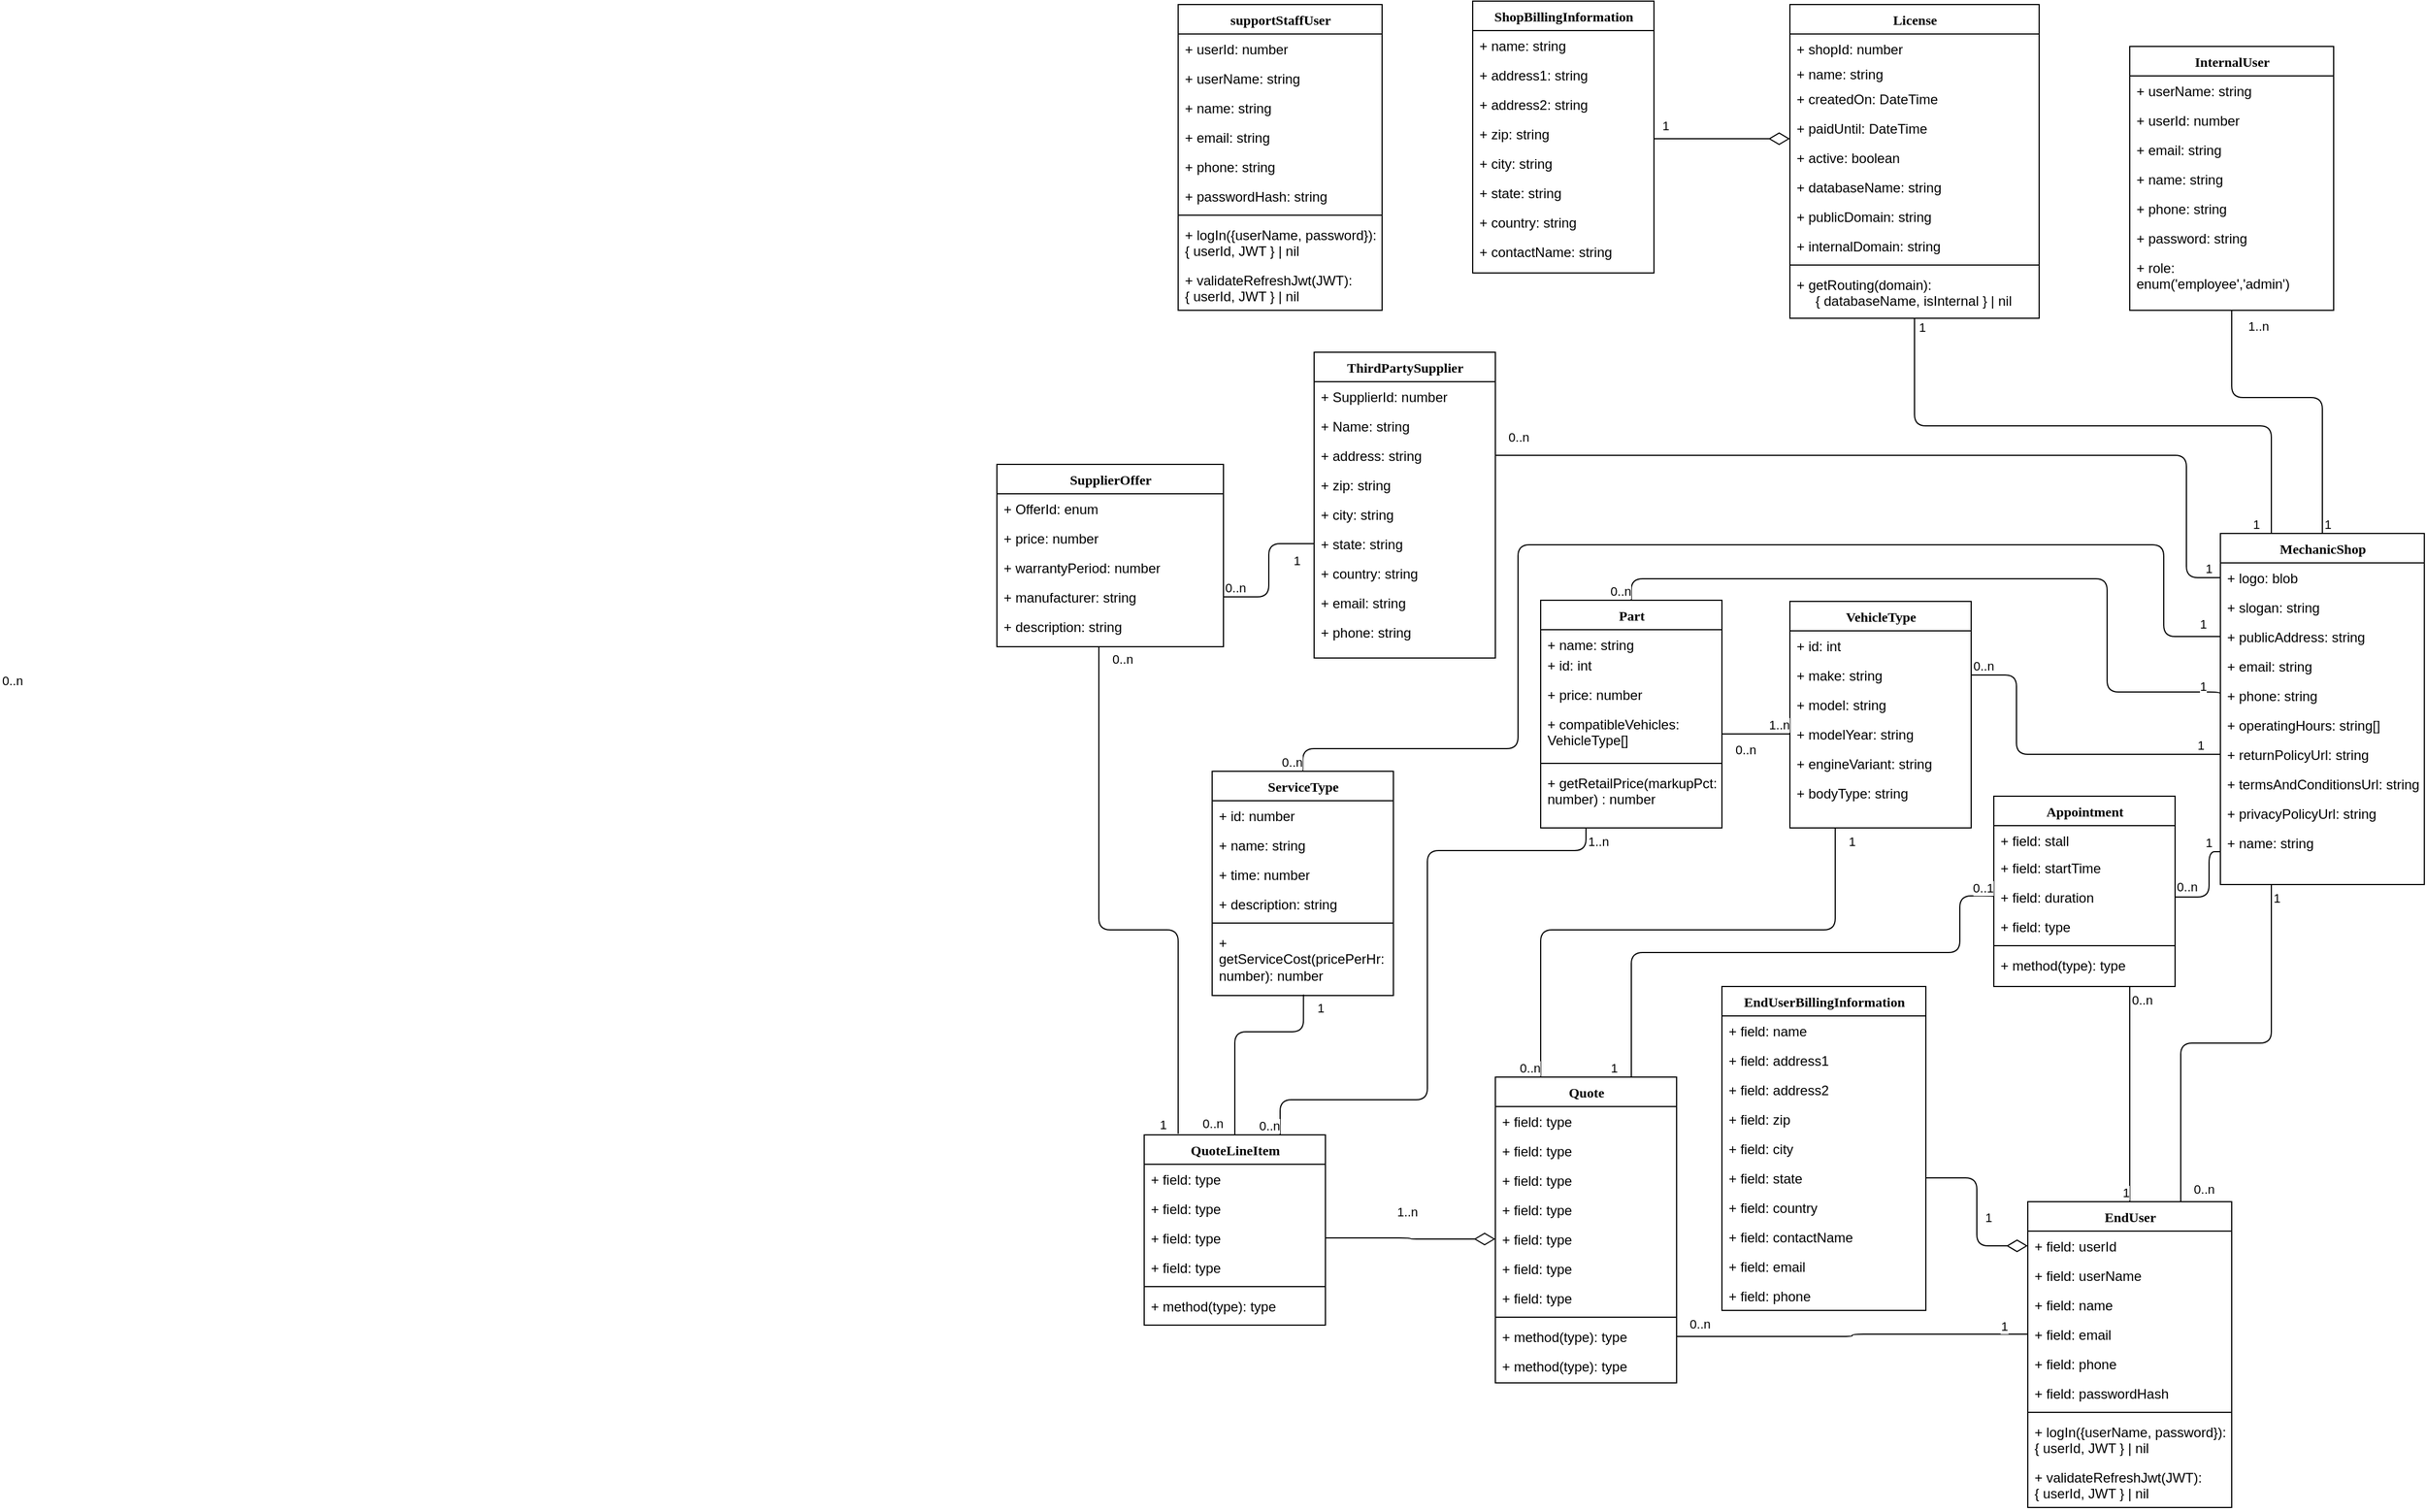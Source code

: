 <mxfile version="20.2.3" type="device"><diagram name="Page-1" id="9f46799a-70d6-7492-0946-bef42562c5a5"><mxGraphModel dx="3697" dy="1752" grid="1" gridSize="10" guides="1" tooltips="1" connect="1" arrows="1" fold="1" page="1" pageScale="1" pageWidth="1100" pageHeight="850" background="none" math="0" shadow="0"><root><mxCell id="0"/><mxCell id="1" parent="0"/><mxCell id="78961159f06e98e8-56" value="MechanicShop" style="swimlane;html=1;fontStyle=1;align=center;verticalAlign=top;childLayout=stackLayout;horizontal=1;startSize=26;horizontalStack=0;resizeParent=1;resizeLast=0;collapsible=1;marginBottom=0;swimlaneFillColor=#ffffff;rounded=0;shadow=0;comic=0;labelBackgroundColor=none;strokeWidth=1;fillColor=none;fontFamily=Verdana;fontSize=12" parent="1" vertex="1"><mxGeometry x="710" y="450" width="180" height="310" as="geometry"/></mxCell><mxCell id="78961159f06e98e8-57" value="+ logo: blob" style="text;html=1;strokeColor=none;fillColor=none;align=left;verticalAlign=top;spacingLeft=4;spacingRight=4;whiteSpace=wrap;overflow=hidden;rotatable=0;points=[[0,0.5],[1,0.5]];portConstraint=eastwest;" parent="78961159f06e98e8-56" vertex="1"><mxGeometry y="26" width="180" height="26" as="geometry"/></mxCell><mxCell id="78961159f06e98e8-58" value="+ slogan: string" style="text;html=1;strokeColor=none;fillColor=none;align=left;verticalAlign=top;spacingLeft=4;spacingRight=4;whiteSpace=wrap;overflow=hidden;rotatable=0;points=[[0,0.5],[1,0.5]];portConstraint=eastwest;" parent="78961159f06e98e8-56" vertex="1"><mxGeometry y="52" width="180" height="26" as="geometry"/></mxCell><mxCell id="78961159f06e98e8-59" value="+ publicAddress: string" style="text;html=1;strokeColor=none;fillColor=none;align=left;verticalAlign=top;spacingLeft=4;spacingRight=4;whiteSpace=wrap;overflow=hidden;rotatable=0;points=[[0,0.5],[1,0.5]];portConstraint=eastwest;" parent="78961159f06e98e8-56" vertex="1"><mxGeometry y="78" width="180" height="26" as="geometry"/></mxCell><mxCell id="78961159f06e98e8-60" value="+ email: string" style="text;html=1;strokeColor=none;fillColor=none;align=left;verticalAlign=top;spacingLeft=4;spacingRight=4;whiteSpace=wrap;overflow=hidden;rotatable=0;points=[[0,0.5],[1,0.5]];portConstraint=eastwest;" parent="78961159f06e98e8-56" vertex="1"><mxGeometry y="104" width="180" height="26" as="geometry"/></mxCell><mxCell id="78961159f06e98e8-61" value="+ phone: string" style="text;html=1;strokeColor=none;fillColor=none;align=left;verticalAlign=top;spacingLeft=4;spacingRight=4;whiteSpace=wrap;overflow=hidden;rotatable=0;points=[[0,0.5],[1,0.5]];portConstraint=eastwest;" parent="78961159f06e98e8-56" vertex="1"><mxGeometry y="130" width="180" height="26" as="geometry"/></mxCell><mxCell id="78961159f06e98e8-62" value="+ operatingHours: string[]" style="text;html=1;strokeColor=none;fillColor=none;align=left;verticalAlign=top;spacingLeft=4;spacingRight=4;whiteSpace=wrap;overflow=hidden;rotatable=0;points=[[0,0.5],[1,0.5]];portConstraint=eastwest;" parent="78961159f06e98e8-56" vertex="1"><mxGeometry y="156" width="180" height="26" as="geometry"/></mxCell><mxCell id="78961159f06e98e8-63" value="+ returnPolicyUrl: string" style="text;html=1;strokeColor=none;fillColor=none;align=left;verticalAlign=top;spacingLeft=4;spacingRight=4;whiteSpace=wrap;overflow=hidden;rotatable=0;points=[[0,0.5],[1,0.5]];portConstraint=eastwest;" parent="78961159f06e98e8-56" vertex="1"><mxGeometry y="182" width="180" height="26" as="geometry"/></mxCell><mxCell id="78961159f06e98e8-65" value="+ termsAndConditionsUrl: string" style="text;html=1;strokeColor=none;fillColor=none;align=left;verticalAlign=top;spacingLeft=4;spacingRight=4;whiteSpace=wrap;overflow=hidden;rotatable=0;points=[[0,0.5],[1,0.5]];portConstraint=eastwest;" parent="78961159f06e98e8-56" vertex="1"><mxGeometry y="208" width="180" height="26" as="geometry"/></mxCell><mxCell id="78961159f06e98e8-66" value="+ privacyPolicyUrl: string" style="text;html=1;strokeColor=none;fillColor=none;align=left;verticalAlign=top;spacingLeft=4;spacingRight=4;whiteSpace=wrap;overflow=hidden;rotatable=0;points=[[0,0.5],[1,0.5]];portConstraint=eastwest;" parent="78961159f06e98e8-56" vertex="1"><mxGeometry y="234" width="180" height="26" as="geometry"/></mxCell><mxCell id="MaNafPkNK3dRG7eyU0Rh-2" value="+ name: string" style="text;html=1;strokeColor=none;fillColor=none;align=left;verticalAlign=top;spacingLeft=4;spacingRight=4;whiteSpace=wrap;overflow=hidden;rotatable=0;points=[[0,0.5],[1,0.5]];portConstraint=eastwest;" parent="78961159f06e98e8-56" vertex="1"><mxGeometry y="260" width="180" height="26" as="geometry"/></mxCell><mxCell id="78961159f06e98e8-82" value="Quote" style="swimlane;html=1;fontStyle=1;align=center;verticalAlign=top;childLayout=stackLayout;horizontal=1;startSize=26;horizontalStack=0;resizeParent=1;resizeLast=0;collapsible=1;marginBottom=0;swimlaneFillColor=#ffffff;rounded=0;shadow=0;comic=0;labelBackgroundColor=none;strokeWidth=1;fillColor=none;fontFamily=Verdana;fontSize=12" parent="1" vertex="1"><mxGeometry x="70" y="930" width="160" height="270" as="geometry"/></mxCell><mxCell id="78961159f06e98e8-83" value="+ field: type" style="text;html=1;strokeColor=none;fillColor=none;align=left;verticalAlign=top;spacingLeft=4;spacingRight=4;whiteSpace=wrap;overflow=hidden;rotatable=0;points=[[0,0.5],[1,0.5]];portConstraint=eastwest;" parent="78961159f06e98e8-82" vertex="1"><mxGeometry y="26" width="160" height="26" as="geometry"/></mxCell><mxCell id="78961159f06e98e8-84" value="+ field: type" style="text;html=1;strokeColor=none;fillColor=none;align=left;verticalAlign=top;spacingLeft=4;spacingRight=4;whiteSpace=wrap;overflow=hidden;rotatable=0;points=[[0,0.5],[1,0.5]];portConstraint=eastwest;" parent="78961159f06e98e8-82" vertex="1"><mxGeometry y="52" width="160" height="26" as="geometry"/></mxCell><mxCell id="78961159f06e98e8-85" value="+ field: type" style="text;html=1;strokeColor=none;fillColor=none;align=left;verticalAlign=top;spacingLeft=4;spacingRight=4;whiteSpace=wrap;overflow=hidden;rotatable=0;points=[[0,0.5],[1,0.5]];portConstraint=eastwest;" parent="78961159f06e98e8-82" vertex="1"><mxGeometry y="78" width="160" height="26" as="geometry"/></mxCell><mxCell id="78961159f06e98e8-86" value="+ field: type" style="text;html=1;strokeColor=none;fillColor=none;align=left;verticalAlign=top;spacingLeft=4;spacingRight=4;whiteSpace=wrap;overflow=hidden;rotatable=0;points=[[0,0.5],[1,0.5]];portConstraint=eastwest;" parent="78961159f06e98e8-82" vertex="1"><mxGeometry y="104" width="160" height="26" as="geometry"/></mxCell><mxCell id="78961159f06e98e8-87" value="+ field: type" style="text;html=1;strokeColor=none;fillColor=none;align=left;verticalAlign=top;spacingLeft=4;spacingRight=4;whiteSpace=wrap;overflow=hidden;rotatable=0;points=[[0,0.5],[1,0.5]];portConstraint=eastwest;" parent="78961159f06e98e8-82" vertex="1"><mxGeometry y="130" width="160" height="26" as="geometry"/></mxCell><mxCell id="78961159f06e98e8-88" value="+ field: type" style="text;html=1;strokeColor=none;fillColor=none;align=left;verticalAlign=top;spacingLeft=4;spacingRight=4;whiteSpace=wrap;overflow=hidden;rotatable=0;points=[[0,0.5],[1,0.5]];portConstraint=eastwest;" parent="78961159f06e98e8-82" vertex="1"><mxGeometry y="156" width="160" height="26" as="geometry"/></mxCell><mxCell id="78961159f06e98e8-89" value="+ field: type" style="text;html=1;strokeColor=none;fillColor=none;align=left;verticalAlign=top;spacingLeft=4;spacingRight=4;whiteSpace=wrap;overflow=hidden;rotatable=0;points=[[0,0.5],[1,0.5]];portConstraint=eastwest;" parent="78961159f06e98e8-82" vertex="1"><mxGeometry y="182" width="160" height="26" as="geometry"/></mxCell><mxCell id="78961159f06e98e8-90" value="" style="line;html=1;strokeWidth=1;fillColor=none;align=left;verticalAlign=middle;spacingTop=-1;spacingLeft=3;spacingRight=3;rotatable=0;labelPosition=right;points=[];portConstraint=eastwest;" parent="78961159f06e98e8-82" vertex="1"><mxGeometry y="208" width="160" height="8" as="geometry"/></mxCell><mxCell id="78961159f06e98e8-91" value="+ method(type): type" style="text;html=1;strokeColor=none;fillColor=none;align=left;verticalAlign=top;spacingLeft=4;spacingRight=4;whiteSpace=wrap;overflow=hidden;rotatable=0;points=[[0,0.5],[1,0.5]];portConstraint=eastwest;" parent="78961159f06e98e8-82" vertex="1"><mxGeometry y="216" width="160" height="26" as="geometry"/></mxCell><mxCell id="78961159f06e98e8-94" value="+ method(type): type" style="text;html=1;strokeColor=none;fillColor=none;align=left;verticalAlign=top;spacingLeft=4;spacingRight=4;whiteSpace=wrap;overflow=hidden;rotatable=0;points=[[0,0.5],[1,0.5]];portConstraint=eastwest;" parent="78961159f06e98e8-82" vertex="1"><mxGeometry y="242" width="160" height="26" as="geometry"/></mxCell><mxCell id="78961159f06e98e8-95" value="QuoteLineItem" style="swimlane;html=1;fontStyle=1;align=center;verticalAlign=top;childLayout=stackLayout;horizontal=1;startSize=26;horizontalStack=0;resizeParent=1;resizeLast=0;collapsible=1;marginBottom=0;swimlaneFillColor=#ffffff;rounded=0;shadow=0;comic=0;labelBackgroundColor=none;strokeWidth=1;fillColor=none;fontFamily=Verdana;fontSize=12" parent="1" vertex="1"><mxGeometry x="-240" y="981" width="160" height="168" as="geometry"/></mxCell><mxCell id="78961159f06e98e8-96" value="+ field: type" style="text;html=1;strokeColor=none;fillColor=none;align=left;verticalAlign=top;spacingLeft=4;spacingRight=4;whiteSpace=wrap;overflow=hidden;rotatable=0;points=[[0,0.5],[1,0.5]];portConstraint=eastwest;" parent="78961159f06e98e8-95" vertex="1"><mxGeometry y="26" width="160" height="26" as="geometry"/></mxCell><mxCell id="78961159f06e98e8-97" value="+ field: type" style="text;html=1;strokeColor=none;fillColor=none;align=left;verticalAlign=top;spacingLeft=4;spacingRight=4;whiteSpace=wrap;overflow=hidden;rotatable=0;points=[[0,0.5],[1,0.5]];portConstraint=eastwest;" parent="78961159f06e98e8-95" vertex="1"><mxGeometry y="52" width="160" height="26" as="geometry"/></mxCell><mxCell id="78961159f06e98e8-98" value="+ field: type" style="text;html=1;strokeColor=none;fillColor=none;align=left;verticalAlign=top;spacingLeft=4;spacingRight=4;whiteSpace=wrap;overflow=hidden;rotatable=0;points=[[0,0.5],[1,0.5]];portConstraint=eastwest;" parent="78961159f06e98e8-95" vertex="1"><mxGeometry y="78" width="160" height="26" as="geometry"/></mxCell><mxCell id="78961159f06e98e8-102" value="+ field: type" style="text;html=1;strokeColor=none;fillColor=none;align=left;verticalAlign=top;spacingLeft=4;spacingRight=4;whiteSpace=wrap;overflow=hidden;rotatable=0;points=[[0,0.5],[1,0.5]];portConstraint=eastwest;" parent="78961159f06e98e8-95" vertex="1"><mxGeometry y="104" width="160" height="26" as="geometry"/></mxCell><mxCell id="78961159f06e98e8-103" value="" style="line;html=1;strokeWidth=1;fillColor=none;align=left;verticalAlign=middle;spacingTop=-1;spacingLeft=3;spacingRight=3;rotatable=0;labelPosition=right;points=[];portConstraint=eastwest;" parent="78961159f06e98e8-95" vertex="1"><mxGeometry y="130" width="160" height="8" as="geometry"/></mxCell><mxCell id="78961159f06e98e8-104" value="+ method(type): type" style="text;html=1;strokeColor=none;fillColor=none;align=left;verticalAlign=top;spacingLeft=4;spacingRight=4;whiteSpace=wrap;overflow=hidden;rotatable=0;points=[[0,0.5],[1,0.5]];portConstraint=eastwest;" parent="78961159f06e98e8-95" vertex="1"><mxGeometry y="138" width="160" height="26" as="geometry"/></mxCell><mxCell id="46ZdBslRODWZEYfCIZZH-12" value="" style="endArrow=none;html=1;edgeStyle=orthogonalEdgeStyle;rounded=1;exitX=0.5;exitY=1;exitDx=0;exitDy=0;entryX=0.25;entryY=0;entryDx=0;entryDy=0;" parent="1" source="ke-xXv9OqPbWqF709rVO-10" target="78961159f06e98e8-56" edge="1"><mxGeometry relative="1" as="geometry"><mxPoint x="480" y="360" as="sourcePoint"/><mxPoint x="500" y="490" as="targetPoint"/></mxGeometry></mxCell><mxCell id="46ZdBslRODWZEYfCIZZH-14" value="1" style="edgeLabel;resizable=0;html=1;align=right;verticalAlign=bottom;" parent="46ZdBslRODWZEYfCIZZH-12" connectable="0" vertex="1"><mxGeometry x="1" relative="1" as="geometry"><mxPoint x="-10" as="offset"/></mxGeometry></mxCell><mxCell id="46ZdBslRODWZEYfCIZZH-15" value="InternalUser" style="swimlane;html=1;fontStyle=1;align=center;verticalAlign=top;childLayout=stackLayout;horizontal=1;startSize=26;horizontalStack=0;resizeParent=1;resizeLast=0;collapsible=1;marginBottom=0;swimlaneFillColor=#ffffff;rounded=0;shadow=0;comic=0;labelBackgroundColor=none;strokeWidth=1;fillColor=none;fontFamily=Verdana;fontSize=12" parent="1" vertex="1"><mxGeometry x="630" y="20" width="180" height="233" as="geometry"/></mxCell><mxCell id="46ZdBslRODWZEYfCIZZH-16" value="+ userName: string" style="text;html=1;strokeColor=none;fillColor=none;align=left;verticalAlign=top;spacingLeft=4;spacingRight=4;whiteSpace=wrap;overflow=hidden;rotatable=0;points=[[0,0.5],[1,0.5]];portConstraint=eastwest;" parent="46ZdBslRODWZEYfCIZZH-15" vertex="1"><mxGeometry y="26" width="180" height="26" as="geometry"/></mxCell><mxCell id="46ZdBslRODWZEYfCIZZH-17" value="+ userId: number" style="text;html=1;strokeColor=none;fillColor=none;align=left;verticalAlign=top;spacingLeft=4;spacingRight=4;whiteSpace=wrap;overflow=hidden;rotatable=0;points=[[0,0.5],[1,0.5]];portConstraint=eastwest;" parent="46ZdBslRODWZEYfCIZZH-15" vertex="1"><mxGeometry y="52" width="180" height="26" as="geometry"/></mxCell><mxCell id="46ZdBslRODWZEYfCIZZH-18" value="+ email: string" style="text;html=1;strokeColor=none;fillColor=none;align=left;verticalAlign=top;spacingLeft=4;spacingRight=4;whiteSpace=wrap;overflow=hidden;rotatable=0;points=[[0,0.5],[1,0.5]];portConstraint=eastwest;" parent="46ZdBslRODWZEYfCIZZH-15" vertex="1"><mxGeometry y="78" width="180" height="26" as="geometry"/></mxCell><mxCell id="46ZdBslRODWZEYfCIZZH-19" value="+ name: string" style="text;html=1;strokeColor=none;fillColor=none;align=left;verticalAlign=top;spacingLeft=4;spacingRight=4;whiteSpace=wrap;overflow=hidden;rotatable=0;points=[[0,0.5],[1,0.5]];portConstraint=eastwest;" parent="46ZdBslRODWZEYfCIZZH-15" vertex="1"><mxGeometry y="104" width="180" height="26" as="geometry"/></mxCell><mxCell id="46ZdBslRODWZEYfCIZZH-20" value="+ phone: string" style="text;html=1;strokeColor=none;fillColor=none;align=left;verticalAlign=top;spacingLeft=4;spacingRight=4;whiteSpace=wrap;overflow=hidden;rotatable=0;points=[[0,0.5],[1,0.5]];portConstraint=eastwest;" parent="46ZdBslRODWZEYfCIZZH-15" vertex="1"><mxGeometry y="130" width="180" height="26" as="geometry"/></mxCell><mxCell id="46ZdBslRODWZEYfCIZZH-21" value="+ password: string" style="text;html=1;strokeColor=none;fillColor=none;align=left;verticalAlign=top;spacingLeft=4;spacingRight=4;whiteSpace=wrap;overflow=hidden;rotatable=0;points=[[0,0.5],[1,0.5]];portConstraint=eastwest;" parent="46ZdBslRODWZEYfCIZZH-15" vertex="1"><mxGeometry y="156" width="180" height="26" as="geometry"/></mxCell><mxCell id="MaNafPkNK3dRG7eyU0Rh-1" value="+ role: enum('employee','admin')" style="text;html=1;strokeColor=none;fillColor=none;align=left;verticalAlign=top;spacingLeft=4;spacingRight=4;whiteSpace=wrap;overflow=hidden;rotatable=0;points=[[0,0.5],[1,0.5]];portConstraint=eastwest;" parent="46ZdBslRODWZEYfCIZZH-15" vertex="1"><mxGeometry y="182" width="180" height="38" as="geometry"/></mxCell><mxCell id="46ZdBslRODWZEYfCIZZH-25" value="" style="endArrow=none;html=1;edgeStyle=orthogonalEdgeStyle;rounded=1;exitX=0.5;exitY=0;exitDx=0;exitDy=0;entryX=0.5;entryY=1;entryDx=0;entryDy=0;" parent="1" source="78961159f06e98e8-56" target="46ZdBslRODWZEYfCIZZH-15" edge="1"><mxGeometry relative="1" as="geometry"><mxPoint x="895" y="708" as="sourcePoint"/><mxPoint x="1055" y="708" as="targetPoint"/><Array as="points"><mxPoint x="800" y="330"/><mxPoint x="720" y="330"/></Array></mxGeometry></mxCell><mxCell id="46ZdBslRODWZEYfCIZZH-26" value="1" style="edgeLabel;resizable=0;html=1;align=left;verticalAlign=bottom;" parent="46ZdBslRODWZEYfCIZZH-25" connectable="0" vertex="1"><mxGeometry x="-1" relative="1" as="geometry"/></mxCell><mxCell id="46ZdBslRODWZEYfCIZZH-27" value="1..n" style="edgeLabel;resizable=0;html=1;align=right;verticalAlign=bottom;" parent="46ZdBslRODWZEYfCIZZH-25" connectable="0" vertex="1"><mxGeometry x="1" relative="1" as="geometry"><mxPoint x="33" y="22" as="offset"/></mxGeometry></mxCell><mxCell id="46ZdBslRODWZEYfCIZZH-28" value="EndUserBillingInformation" style="swimlane;html=1;fontStyle=1;align=center;verticalAlign=top;childLayout=stackLayout;horizontal=1;startSize=26;horizontalStack=0;resizeParent=1;resizeLast=0;collapsible=1;marginBottom=0;swimlaneFillColor=#ffffff;rounded=0;shadow=0;comic=0;labelBackgroundColor=none;strokeWidth=1;fillColor=none;fontFamily=Verdana;fontSize=12" parent="1" vertex="1"><mxGeometry x="270" y="850" width="180" height="286" as="geometry"/></mxCell><mxCell id="46ZdBslRODWZEYfCIZZH-29" value="+ field: name" style="text;html=1;strokeColor=none;fillColor=none;align=left;verticalAlign=top;spacingLeft=4;spacingRight=4;whiteSpace=wrap;overflow=hidden;rotatable=0;points=[[0,0.5],[1,0.5]];portConstraint=eastwest;" parent="46ZdBslRODWZEYfCIZZH-28" vertex="1"><mxGeometry y="26" width="180" height="26" as="geometry"/></mxCell><mxCell id="46ZdBslRODWZEYfCIZZH-30" value="+ field: address1" style="text;html=1;strokeColor=none;fillColor=none;align=left;verticalAlign=top;spacingLeft=4;spacingRight=4;whiteSpace=wrap;overflow=hidden;rotatable=0;points=[[0,0.5],[1,0.5]];portConstraint=eastwest;" parent="46ZdBslRODWZEYfCIZZH-28" vertex="1"><mxGeometry y="52" width="180" height="26" as="geometry"/></mxCell><mxCell id="46ZdBslRODWZEYfCIZZH-31" value="+ field: address2" style="text;html=1;strokeColor=none;fillColor=none;align=left;verticalAlign=top;spacingLeft=4;spacingRight=4;whiteSpace=wrap;overflow=hidden;rotatable=0;points=[[0,0.5],[1,0.5]];portConstraint=eastwest;" parent="46ZdBslRODWZEYfCIZZH-28" vertex="1"><mxGeometry y="78" width="180" height="26" as="geometry"/></mxCell><mxCell id="46ZdBslRODWZEYfCIZZH-32" value="+ field: zip" style="text;html=1;strokeColor=none;fillColor=none;align=left;verticalAlign=top;spacingLeft=4;spacingRight=4;whiteSpace=wrap;overflow=hidden;rotatable=0;points=[[0,0.5],[1,0.5]];portConstraint=eastwest;" parent="46ZdBslRODWZEYfCIZZH-28" vertex="1"><mxGeometry y="104" width="180" height="26" as="geometry"/></mxCell><mxCell id="46ZdBslRODWZEYfCIZZH-33" value="+ field: city" style="text;html=1;strokeColor=none;fillColor=none;align=left;verticalAlign=top;spacingLeft=4;spacingRight=4;whiteSpace=wrap;overflow=hidden;rotatable=0;points=[[0,0.5],[1,0.5]];portConstraint=eastwest;" parent="46ZdBslRODWZEYfCIZZH-28" vertex="1"><mxGeometry y="130" width="180" height="26" as="geometry"/></mxCell><mxCell id="46ZdBslRODWZEYfCIZZH-34" value="+ field: state" style="text;html=1;strokeColor=none;fillColor=none;align=left;verticalAlign=top;spacingLeft=4;spacingRight=4;whiteSpace=wrap;overflow=hidden;rotatable=0;points=[[0,0.5],[1,0.5]];portConstraint=eastwest;" parent="46ZdBslRODWZEYfCIZZH-28" vertex="1"><mxGeometry y="156" width="180" height="26" as="geometry"/></mxCell><mxCell id="46ZdBslRODWZEYfCIZZH-35" value="+ field: country" style="text;html=1;strokeColor=none;fillColor=none;align=left;verticalAlign=top;spacingLeft=4;spacingRight=4;whiteSpace=wrap;overflow=hidden;rotatable=0;points=[[0,0.5],[1,0.5]];portConstraint=eastwest;" parent="46ZdBslRODWZEYfCIZZH-28" vertex="1"><mxGeometry y="182" width="180" height="26" as="geometry"/></mxCell><mxCell id="46ZdBslRODWZEYfCIZZH-36" value="+ field: contactName" style="text;html=1;strokeColor=none;fillColor=none;align=left;verticalAlign=top;spacingLeft=4;spacingRight=4;whiteSpace=wrap;overflow=hidden;rotatable=0;points=[[0,0.5],[1,0.5]];portConstraint=eastwest;" parent="46ZdBslRODWZEYfCIZZH-28" vertex="1"><mxGeometry y="208" width="180" height="26" as="geometry"/></mxCell><mxCell id="46ZdBslRODWZEYfCIZZH-37" value="+ field: email" style="text;html=1;strokeColor=none;fillColor=none;align=left;verticalAlign=top;spacingLeft=4;spacingRight=4;whiteSpace=wrap;overflow=hidden;rotatable=0;points=[[0,0.5],[1,0.5]];portConstraint=eastwest;" parent="46ZdBslRODWZEYfCIZZH-28" vertex="1"><mxGeometry y="234" width="180" height="26" as="geometry"/></mxCell><mxCell id="46ZdBslRODWZEYfCIZZH-38" value="+ field: phone" style="text;html=1;strokeColor=none;fillColor=none;align=left;verticalAlign=top;spacingLeft=4;spacingRight=4;whiteSpace=wrap;overflow=hidden;rotatable=0;points=[[0,0.5],[1,0.5]];portConstraint=eastwest;" parent="46ZdBslRODWZEYfCIZZH-28" vertex="1"><mxGeometry y="260" width="180" height="26" as="geometry"/></mxCell><mxCell id="46ZdBslRODWZEYfCIZZH-40" value="" style="endArrow=diamondThin;endFill=0;endSize=16;html=1;rounded=1;strokeColor=default;exitX=1;exitY=0.5;exitDx=0;exitDy=0;edgeStyle=orthogonalEdgeStyle;startSize=8;entryX=0;entryY=0.5;entryDx=0;entryDy=0;" parent="1" source="78961159f06e98e8-98" target="78961159f06e98e8-87" edge="1"><mxGeometry width="160" relative="1" as="geometry"><mxPoint x="-210" y="1818" as="sourcePoint"/><mxPoint x="200" y="1240" as="targetPoint"/></mxGeometry></mxCell><mxCell id="46ZdBslRODWZEYfCIZZH-44" value="1..n" style="edgeLabel;html=1;align=center;verticalAlign=middle;resizable=0;points=[];" parent="46ZdBslRODWZEYfCIZZH-40" vertex="1" connectable="0"><mxGeometry x="-0.283" y="7" relative="1" as="geometry"><mxPoint x="18" y="-16" as="offset"/></mxGeometry></mxCell><mxCell id="46ZdBslRODWZEYfCIZZH-41" value="" style="endArrow=none;html=1;edgeStyle=orthogonalEdgeStyle;rounded=1;startSize=8;endSize=16;strokeColor=default;exitX=0;exitY=0.5;exitDx=0;exitDy=0;entryX=1;entryY=0.5;entryDx=0;entryDy=0;" parent="1" source="46ZdBslRODWZEYfCIZZH-50" target="78961159f06e98e8-91" edge="1"><mxGeometry relative="1" as="geometry"><mxPoint x="340" y="980" as="sourcePoint"/><mxPoint x="500" y="980" as="targetPoint"/></mxGeometry></mxCell><mxCell id="46ZdBslRODWZEYfCIZZH-42" value="1" style="edgeLabel;resizable=0;html=1;align=left;verticalAlign=bottom;" parent="46ZdBslRODWZEYfCIZZH-41" connectable="0" vertex="1"><mxGeometry x="-1" relative="1" as="geometry"/></mxCell><mxCell id="46ZdBslRODWZEYfCIZZH-43" value="0..n" style="edgeLabel;resizable=0;html=1;align=right;verticalAlign=bottom;" parent="46ZdBslRODWZEYfCIZZH-41" connectable="0" vertex="1"><mxGeometry x="1" relative="1" as="geometry"><mxPoint x="30" y="-3" as="offset"/></mxGeometry></mxCell><mxCell id="46ZdBslRODWZEYfCIZZH-58" value="1" style="edgeLabel;html=1;align=center;verticalAlign=middle;resizable=0;points=[];" parent="46ZdBslRODWZEYfCIZZH-41" vertex="1" connectable="0"><mxGeometry x="-0.774" y="10" relative="1" as="geometry"><mxPoint x="14" y="-17" as="offset"/></mxGeometry></mxCell><mxCell id="46ZdBslRODWZEYfCIZZH-46" value="EndUser" style="swimlane;html=1;fontStyle=1;align=center;verticalAlign=top;childLayout=stackLayout;horizontal=1;startSize=26;horizontalStack=0;resizeParent=1;resizeLast=0;collapsible=1;marginBottom=0;swimlaneFillColor=#ffffff;rounded=0;shadow=0;comic=0;labelBackgroundColor=none;strokeWidth=1;fillColor=none;fontFamily=Verdana;fontSize=12" parent="1" vertex="1"><mxGeometry x="540" y="1040" width="180" height="270" as="geometry"/></mxCell><mxCell id="46ZdBslRODWZEYfCIZZH-47" value="+ field: userId" style="text;html=1;strokeColor=none;fillColor=none;align=left;verticalAlign=top;spacingLeft=4;spacingRight=4;whiteSpace=wrap;overflow=hidden;rotatable=0;points=[[0,0.5],[1,0.5]];portConstraint=eastwest;" parent="46ZdBslRODWZEYfCIZZH-46" vertex="1"><mxGeometry y="26" width="180" height="26" as="geometry"/></mxCell><mxCell id="46ZdBslRODWZEYfCIZZH-48" value="+ field: userName" style="text;html=1;strokeColor=none;fillColor=none;align=left;verticalAlign=top;spacingLeft=4;spacingRight=4;whiteSpace=wrap;overflow=hidden;rotatable=0;points=[[0,0.5],[1,0.5]];portConstraint=eastwest;" parent="46ZdBslRODWZEYfCIZZH-46" vertex="1"><mxGeometry y="52" width="180" height="26" as="geometry"/></mxCell><mxCell id="46ZdBslRODWZEYfCIZZH-49" value="+ field: name" style="text;html=1;strokeColor=none;fillColor=none;align=left;verticalAlign=top;spacingLeft=4;spacingRight=4;whiteSpace=wrap;overflow=hidden;rotatable=0;points=[[0,0.5],[1,0.5]];portConstraint=eastwest;" parent="46ZdBslRODWZEYfCIZZH-46" vertex="1"><mxGeometry y="78" width="180" height="26" as="geometry"/></mxCell><mxCell id="46ZdBslRODWZEYfCIZZH-50" value="+ field: email" style="text;html=1;strokeColor=none;fillColor=none;align=left;verticalAlign=top;spacingLeft=4;spacingRight=4;whiteSpace=wrap;overflow=hidden;rotatable=0;points=[[0,0.5],[1,0.5]];portConstraint=eastwest;" parent="46ZdBslRODWZEYfCIZZH-46" vertex="1"><mxGeometry y="104" width="180" height="26" as="geometry"/></mxCell><mxCell id="46ZdBslRODWZEYfCIZZH-51" value="+ field: phone" style="text;html=1;strokeColor=none;fillColor=none;align=left;verticalAlign=top;spacingLeft=4;spacingRight=4;whiteSpace=wrap;overflow=hidden;rotatable=0;points=[[0,0.5],[1,0.5]];portConstraint=eastwest;" parent="46ZdBslRODWZEYfCIZZH-46" vertex="1"><mxGeometry y="130" width="180" height="26" as="geometry"/></mxCell><mxCell id="46ZdBslRODWZEYfCIZZH-52" value="+ field: passwordHash" style="text;html=1;strokeColor=none;fillColor=none;align=left;verticalAlign=top;spacingLeft=4;spacingRight=4;whiteSpace=wrap;overflow=hidden;rotatable=0;points=[[0,0.5],[1,0.5]];portConstraint=eastwest;" parent="46ZdBslRODWZEYfCIZZH-46" vertex="1"><mxGeometry y="156" width="180" height="26" as="geometry"/></mxCell><mxCell id="46ZdBslRODWZEYfCIZZH-53" value="" style="line;html=1;strokeWidth=1;fillColor=none;align=left;verticalAlign=middle;spacingTop=-1;spacingLeft=3;spacingRight=3;rotatable=0;labelPosition=right;points=[];portConstraint=eastwest;" parent="46ZdBslRODWZEYfCIZZH-46" vertex="1"><mxGeometry y="182" width="180" height="8" as="geometry"/></mxCell><mxCell id="46ZdBslRODWZEYfCIZZH-54" value="+ logIn({userName, password}):&lt;br&gt;{ userId, JWT } | nil" style="text;html=1;strokeColor=none;fillColor=none;align=left;verticalAlign=top;spacingLeft=4;spacingRight=4;whiteSpace=wrap;overflow=hidden;rotatable=0;points=[[0,0.5],[1,0.5]];portConstraint=eastwest;" parent="46ZdBslRODWZEYfCIZZH-46" vertex="1"><mxGeometry y="190" width="180" height="40" as="geometry"/></mxCell><mxCell id="46ZdBslRODWZEYfCIZZH-55" value="+ validateRefreshJwt(JWT):&lt;br&gt;{ userId, JWT }&amp;nbsp;| nil" style="text;html=1;strokeColor=none;fillColor=none;align=left;verticalAlign=top;spacingLeft=4;spacingRight=4;whiteSpace=wrap;overflow=hidden;rotatable=0;points=[[0,0.5],[1,0.5]];portConstraint=eastwest;" parent="46ZdBslRODWZEYfCIZZH-46" vertex="1"><mxGeometry y="230" width="180" height="40" as="geometry"/></mxCell><mxCell id="46ZdBslRODWZEYfCIZZH-56" value="" style="endArrow=diamondThin;endFill=0;endSize=16;html=1;rounded=1;strokeColor=default;exitX=1;exitY=0.5;exitDx=0;exitDy=0;entryX=0;entryY=0.5;entryDx=0;entryDy=0;edgeStyle=orthogonalEdgeStyle;" parent="1" source="46ZdBslRODWZEYfCIZZH-34" target="46ZdBslRODWZEYfCIZZH-47" edge="1"><mxGeometry width="160" relative="1" as="geometry"><mxPoint x="430" y="1030" as="sourcePoint"/><mxPoint x="590" y="1030" as="targetPoint"/></mxGeometry></mxCell><mxCell id="46ZdBslRODWZEYfCIZZH-57" value="1" style="edgeLabel;html=1;align=center;verticalAlign=middle;resizable=0;points=[];" parent="46ZdBslRODWZEYfCIZZH-56" vertex="1" connectable="0"><mxGeometry x="-0.142" relative="1" as="geometry"><mxPoint x="10" y="15" as="offset"/></mxGeometry></mxCell><mxCell id="46ZdBslRODWZEYfCIZZH-59" value="Appointment" style="swimlane;html=1;fontStyle=1;align=center;verticalAlign=top;childLayout=stackLayout;horizontal=1;startSize=26;horizontalStack=0;resizeParent=1;resizeLast=0;collapsible=1;marginBottom=0;swimlaneFillColor=#ffffff;rounded=0;shadow=0;comic=0;labelBackgroundColor=none;strokeWidth=1;fillColor=none;fontFamily=Verdana;fontSize=12" parent="1" vertex="1"><mxGeometry x="510" y="682" width="160" height="168" as="geometry"/></mxCell><mxCell id="46ZdBslRODWZEYfCIZZH-60" value="+ field: stall" style="text;html=1;strokeColor=none;fillColor=none;align=left;verticalAlign=top;spacingLeft=4;spacingRight=4;whiteSpace=wrap;overflow=hidden;rotatable=0;points=[[0,0.5],[1,0.5]];portConstraint=eastwest;" parent="46ZdBslRODWZEYfCIZZH-59" vertex="1"><mxGeometry y="26" width="160" height="24" as="geometry"/></mxCell><mxCell id="46ZdBslRODWZEYfCIZZH-61" value="+ field: startTime" style="text;html=1;strokeColor=none;fillColor=none;align=left;verticalAlign=top;spacingLeft=4;spacingRight=4;whiteSpace=wrap;overflow=hidden;rotatable=0;points=[[0,0.5],[1,0.5]];portConstraint=eastwest;" parent="46ZdBslRODWZEYfCIZZH-59" vertex="1"><mxGeometry y="50" width="160" height="26" as="geometry"/></mxCell><mxCell id="46ZdBslRODWZEYfCIZZH-62" value="+ field: duration" style="text;html=1;strokeColor=none;fillColor=none;align=left;verticalAlign=top;spacingLeft=4;spacingRight=4;whiteSpace=wrap;overflow=hidden;rotatable=0;points=[[0,0.5],[1,0.5]];portConstraint=eastwest;" parent="46ZdBslRODWZEYfCIZZH-59" vertex="1"><mxGeometry y="76" width="160" height="26" as="geometry"/></mxCell><mxCell id="46ZdBslRODWZEYfCIZZH-63" value="+ field: type" style="text;html=1;strokeColor=none;fillColor=none;align=left;verticalAlign=top;spacingLeft=4;spacingRight=4;whiteSpace=wrap;overflow=hidden;rotatable=0;points=[[0,0.5],[1,0.5]];portConstraint=eastwest;" parent="46ZdBslRODWZEYfCIZZH-59" vertex="1"><mxGeometry y="102" width="160" height="26" as="geometry"/></mxCell><mxCell id="46ZdBslRODWZEYfCIZZH-64" value="" style="line;html=1;strokeWidth=1;fillColor=none;align=left;verticalAlign=middle;spacingTop=-1;spacingLeft=3;spacingRight=3;rotatable=0;labelPosition=right;points=[];portConstraint=eastwest;" parent="46ZdBslRODWZEYfCIZZH-59" vertex="1"><mxGeometry y="128" width="160" height="8" as="geometry"/></mxCell><mxCell id="46ZdBslRODWZEYfCIZZH-65" value="+ method(type): type" style="text;html=1;strokeColor=none;fillColor=none;align=left;verticalAlign=top;spacingLeft=4;spacingRight=4;whiteSpace=wrap;overflow=hidden;rotatable=0;points=[[0,0.5],[1,0.5]];portConstraint=eastwest;" parent="46ZdBslRODWZEYfCIZZH-59" vertex="1"><mxGeometry y="136" width="160" height="26" as="geometry"/></mxCell><mxCell id="46ZdBslRODWZEYfCIZZH-67" value="" style="endArrow=none;html=1;edgeStyle=orthogonalEdgeStyle;rounded=1;startSize=8;endSize=16;strokeColor=default;exitX=0.25;exitY=1;exitDx=0;exitDy=0;entryX=0.75;entryY=0;entryDx=0;entryDy=0;" parent="1" source="78961159f06e98e8-56" target="46ZdBslRODWZEYfCIZZH-46" edge="1"><mxGeometry relative="1" as="geometry"><mxPoint x="110" y="840" as="sourcePoint"/><mxPoint x="270" y="840" as="targetPoint"/></mxGeometry></mxCell><mxCell id="46ZdBslRODWZEYfCIZZH-68" value="1" style="edgeLabel;resizable=0;html=1;align=left;verticalAlign=bottom;" parent="46ZdBslRODWZEYfCIZZH-67" connectable="0" vertex="1"><mxGeometry x="-1" relative="1" as="geometry"><mxPoint y="20" as="offset"/></mxGeometry></mxCell><mxCell id="46ZdBslRODWZEYfCIZZH-69" value="0..n" style="edgeLabel;resizable=0;html=1;align=right;verticalAlign=bottom;" parent="46ZdBslRODWZEYfCIZZH-67" connectable="0" vertex="1"><mxGeometry x="1" relative="1" as="geometry"><mxPoint x="30" y="-3" as="offset"/></mxGeometry></mxCell><mxCell id="46ZdBslRODWZEYfCIZZH-70" value="" style="endArrow=none;html=1;edgeStyle=orthogonalEdgeStyle;rounded=1;startSize=8;endSize=16;strokeColor=default;exitX=0;exitY=0.5;exitDx=0;exitDy=0;entryX=1;entryY=0.5;entryDx=0;entryDy=0;" parent="1" target="46ZdBslRODWZEYfCIZZH-62" edge="1"><mxGeometry relative="1" as="geometry"><mxPoint x="710" y="731" as="sourcePoint"/><mxPoint x="530" y="580" as="targetPoint"/><Array as="points"><mxPoint x="700" y="731"/><mxPoint x="700" y="771"/></Array></mxGeometry></mxCell><mxCell id="46ZdBslRODWZEYfCIZZH-71" value="1" style="edgeLabel;resizable=0;html=1;align=left;verticalAlign=bottom;" parent="46ZdBslRODWZEYfCIZZH-70" connectable="0" vertex="1"><mxGeometry x="-1" relative="1" as="geometry"><mxPoint x="-15" as="offset"/></mxGeometry></mxCell><mxCell id="46ZdBslRODWZEYfCIZZH-72" value="0..n" style="edgeLabel;resizable=0;html=1;align=right;verticalAlign=bottom;" parent="46ZdBslRODWZEYfCIZZH-70" connectable="0" vertex="1"><mxGeometry x="1" relative="1" as="geometry"><mxPoint x="20" y="-1" as="offset"/></mxGeometry></mxCell><mxCell id="46ZdBslRODWZEYfCIZZH-73" value="" style="endArrow=none;html=1;edgeStyle=orthogonalEdgeStyle;rounded=1;startSize=8;endSize=16;strokeColor=default;entryX=0;entryY=0.5;entryDx=0;entryDy=0;exitX=0.75;exitY=0;exitDx=0;exitDy=0;" parent="1" source="78961159f06e98e8-82" target="46ZdBslRODWZEYfCIZZH-62" edge="1"><mxGeometry relative="1" as="geometry"><mxPoint x="160" y="680" as="sourcePoint"/><mxPoint x="320" y="680" as="targetPoint"/><Array as="points"><mxPoint x="190" y="820"/><mxPoint x="480" y="820"/><mxPoint x="480" y="770"/><mxPoint x="510" y="770"/></Array></mxGeometry></mxCell><mxCell id="46ZdBslRODWZEYfCIZZH-74" value="1" style="edgeLabel;resizable=0;html=1;align=left;verticalAlign=bottom;" parent="46ZdBslRODWZEYfCIZZH-73" connectable="0" vertex="1"><mxGeometry x="-1" relative="1" as="geometry"><mxPoint x="-20" as="offset"/></mxGeometry></mxCell><mxCell id="46ZdBslRODWZEYfCIZZH-75" value="0..1" style="edgeLabel;resizable=0;html=1;align=right;verticalAlign=bottom;" parent="46ZdBslRODWZEYfCIZZH-73" connectable="0" vertex="1"><mxGeometry x="1" relative="1" as="geometry"/></mxCell><mxCell id="46ZdBslRODWZEYfCIZZH-76" value="" style="endArrow=none;html=1;edgeStyle=orthogonalEdgeStyle;rounded=1;startSize=8;endSize=16;strokeColor=default;entryX=0.5;entryY=0;entryDx=0;entryDy=0;exitX=0.75;exitY=1;exitDx=0;exitDy=0;" parent="1" source="46ZdBslRODWZEYfCIZZH-59" target="46ZdBslRODWZEYfCIZZH-46" edge="1"><mxGeometry relative="1" as="geometry"><mxPoint x="490" y="690" as="sourcePoint"/><mxPoint x="320" y="680" as="targetPoint"/><Array as="points"/></mxGeometry></mxCell><mxCell id="46ZdBslRODWZEYfCIZZH-77" value="0..n" style="edgeLabel;resizable=0;html=1;align=left;verticalAlign=bottom;" parent="46ZdBslRODWZEYfCIZZH-76" connectable="0" vertex="1"><mxGeometry x="-1" relative="1" as="geometry"><mxPoint y="20" as="offset"/></mxGeometry></mxCell><mxCell id="46ZdBslRODWZEYfCIZZH-78" value="1" style="edgeLabel;resizable=0;html=1;align=right;verticalAlign=bottom;" parent="46ZdBslRODWZEYfCIZZH-76" connectable="0" vertex="1"><mxGeometry x="1" relative="1" as="geometry"/></mxCell><mxCell id="46ZdBslRODWZEYfCIZZH-90" value="" style="endArrow=none;html=1;edgeStyle=orthogonalEdgeStyle;rounded=1;startSize=8;endSize=16;strokeColor=default;exitX=0;exitY=0.5;exitDx=0;exitDy=0;" parent="1" source="78961159f06e98e8-57" target="ke-xXv9OqPbWqF709rVO-37" edge="1"><mxGeometry relative="1" as="geometry"><mxPoint x="170" y="510" as="sourcePoint"/><mxPoint x="100" y="439" as="targetPoint"/><Array as="points"><mxPoint x="680" y="489"/><mxPoint x="680" y="381"/></Array></mxGeometry></mxCell><mxCell id="46ZdBslRODWZEYfCIZZH-91" value="1" style="edgeLabel;resizable=0;html=1;align=left;verticalAlign=bottom;" parent="46ZdBslRODWZEYfCIZZH-90" connectable="0" vertex="1"><mxGeometry x="-1" relative="1" as="geometry"><mxPoint x="-15" as="offset"/></mxGeometry></mxCell><mxCell id="46ZdBslRODWZEYfCIZZH-92" value="0..n" style="edgeLabel;resizable=0;html=1;align=right;verticalAlign=bottom;" parent="46ZdBslRODWZEYfCIZZH-90" connectable="0" vertex="1"><mxGeometry x="1" relative="1" as="geometry"><mxPoint x="30" y="-8" as="offset"/></mxGeometry></mxCell><mxCell id="46ZdBslRODWZEYfCIZZH-102" value="" style="endArrow=none;html=1;edgeStyle=orthogonalEdgeStyle;rounded=1;startSize=8;endSize=16;strokeColor=default;exitX=0;exitY=0.5;exitDx=0;exitDy=0;entryX=1;entryY=0.5;entryDx=0;entryDy=0;" parent="1" source="ke-xXv9OqPbWqF709rVO-40" target="ke-xXv9OqPbWqF709rVO-52" edge="1"><mxGeometry relative="1" as="geometry"><mxPoint x="-90" y="517" as="sourcePoint"/><mxPoint x="-130" y="517.0" as="targetPoint"/></mxGeometry></mxCell><mxCell id="46ZdBslRODWZEYfCIZZH-103" value="1" style="edgeLabel;resizable=0;html=1;align=left;verticalAlign=bottom;" parent="46ZdBslRODWZEYfCIZZH-102" connectable="0" vertex="1"><mxGeometry x="-1" relative="1" as="geometry"><mxPoint x="-20" y="23" as="offset"/></mxGeometry></mxCell><mxCell id="46ZdBslRODWZEYfCIZZH-104" value="0..n" style="edgeLabel;resizable=0;html=1;align=right;verticalAlign=bottom;" parent="46ZdBslRODWZEYfCIZZH-102" connectable="0" vertex="1"><mxGeometry x="1" relative="1" as="geometry"><mxPoint x="20" as="offset"/></mxGeometry></mxCell><mxCell id="46ZdBslRODWZEYfCIZZH-105" value="" style="endArrow=none;html=1;edgeStyle=orthogonalEdgeStyle;rounded=1;startSize=8;endSize=16;strokeColor=default;" parent="1" edge="1"><mxGeometry relative="1" as="geometry"><mxPoint x="-280" y="550" as="sourcePoint"/><mxPoint x="-210" y="980" as="targetPoint"/><Array as="points"><mxPoint x="-280" y="800"/><mxPoint x="-210" y="800"/></Array></mxGeometry></mxCell><mxCell id="46ZdBslRODWZEYfCIZZH-106" value="0..n" style="edgeLabel;resizable=0;html=1;align=left;verticalAlign=bottom;" parent="46ZdBslRODWZEYfCIZZH-105" connectable="0" vertex="1"><mxGeometry x="-1" relative="1" as="geometry"><mxPoint x="10" y="19" as="offset"/></mxGeometry></mxCell><mxCell id="46ZdBslRODWZEYfCIZZH-107" value="1" style="edgeLabel;resizable=0;html=1;align=right;verticalAlign=bottom;" parent="46ZdBslRODWZEYfCIZZH-105" connectable="0" vertex="1"><mxGeometry x="1" relative="1" as="geometry"><mxPoint x="-10" as="offset"/></mxGeometry></mxCell><mxCell id="46ZdBslRODWZEYfCIZZH-109" value="VehicleType" style="swimlane;html=1;fontStyle=1;align=center;verticalAlign=top;childLayout=stackLayout;horizontal=1;startSize=26;horizontalStack=0;resizeParent=1;resizeLast=0;collapsible=1;marginBottom=0;swimlaneFillColor=#ffffff;rounded=0;shadow=0;comic=0;labelBackgroundColor=none;strokeWidth=1;fillColor=none;fontFamily=Verdana;fontSize=12" parent="1" vertex="1"><mxGeometry x="330" y="510" width="160" height="200" as="geometry"/></mxCell><mxCell id="46ZdBslRODWZEYfCIZZH-110" value="+ id: int" style="text;html=1;strokeColor=none;fillColor=none;align=left;verticalAlign=top;spacingLeft=4;spacingRight=4;whiteSpace=wrap;overflow=hidden;rotatable=0;points=[[0,0.5],[1,0.5]];portConstraint=eastwest;" parent="46ZdBslRODWZEYfCIZZH-109" vertex="1"><mxGeometry y="26" width="160" height="26" as="geometry"/></mxCell><mxCell id="46ZdBslRODWZEYfCIZZH-111" value="+ make: string" style="text;html=1;strokeColor=none;fillColor=none;align=left;verticalAlign=top;spacingLeft=4;spacingRight=4;whiteSpace=wrap;overflow=hidden;rotatable=0;points=[[0,0.5],[1,0.5]];portConstraint=eastwest;" parent="46ZdBslRODWZEYfCIZZH-109" vertex="1"><mxGeometry y="52" width="160" height="26" as="geometry"/></mxCell><mxCell id="46ZdBslRODWZEYfCIZZH-112" value="+ model: string" style="text;html=1;strokeColor=none;fillColor=none;align=left;verticalAlign=top;spacingLeft=4;spacingRight=4;whiteSpace=wrap;overflow=hidden;rotatable=0;points=[[0,0.5],[1,0.5]];portConstraint=eastwest;" parent="46ZdBslRODWZEYfCIZZH-109" vertex="1"><mxGeometry y="78" width="160" height="26" as="geometry"/></mxCell><mxCell id="46ZdBslRODWZEYfCIZZH-113" value="+ modelYear: string" style="text;html=1;strokeColor=none;fillColor=none;align=left;verticalAlign=top;spacingLeft=4;spacingRight=4;whiteSpace=wrap;overflow=hidden;rotatable=0;points=[[0,0.5],[1,0.5]];portConstraint=eastwest;" parent="46ZdBslRODWZEYfCIZZH-109" vertex="1"><mxGeometry y="104" width="160" height="26" as="geometry"/></mxCell><mxCell id="46ZdBslRODWZEYfCIZZH-114" value="+ engineVariant: string" style="text;html=1;strokeColor=none;fillColor=none;align=left;verticalAlign=top;spacingLeft=4;spacingRight=4;whiteSpace=wrap;overflow=hidden;rotatable=0;points=[[0,0.5],[1,0.5]];portConstraint=eastwest;" parent="46ZdBslRODWZEYfCIZZH-109" vertex="1"><mxGeometry y="130" width="160" height="26" as="geometry"/></mxCell><mxCell id="MaNafPkNK3dRG7eyU0Rh-3" value="+ bodyType: string" style="text;html=1;strokeColor=none;fillColor=none;align=left;verticalAlign=top;spacingLeft=4;spacingRight=4;whiteSpace=wrap;overflow=hidden;rotatable=0;points=[[0,0.5],[1,0.5]];portConstraint=eastwest;" parent="46ZdBslRODWZEYfCIZZH-109" vertex="1"><mxGeometry y="156" width="160" height="26" as="geometry"/></mxCell><mxCell id="46ZdBslRODWZEYfCIZZH-118" value="" style="endArrow=none;html=1;edgeStyle=orthogonalEdgeStyle;rounded=1;startSize=8;endSize=16;strokeColor=default;exitX=0.25;exitY=1;exitDx=0;exitDy=0;entryX=0.25;entryY=0;entryDx=0;entryDy=0;" parent="1" source="46ZdBslRODWZEYfCIZZH-109" target="78961159f06e98e8-82" edge="1"><mxGeometry relative="1" as="geometry"><mxPoint x="320" y="900" as="sourcePoint"/><mxPoint x="480" y="900" as="targetPoint"/><Array as="points"><mxPoint x="370" y="800"/><mxPoint x="110" y="800"/></Array></mxGeometry></mxCell><mxCell id="46ZdBslRODWZEYfCIZZH-119" value="1" style="edgeLabel;resizable=0;html=1;align=left;verticalAlign=bottom;" parent="46ZdBslRODWZEYfCIZZH-118" connectable="0" vertex="1"><mxGeometry x="-1" relative="1" as="geometry"><mxPoint x="10" y="20" as="offset"/></mxGeometry></mxCell><mxCell id="46ZdBslRODWZEYfCIZZH-120" value="0..n" style="edgeLabel;resizable=0;html=1;align=right;verticalAlign=bottom;" parent="46ZdBslRODWZEYfCIZZH-118" connectable="0" vertex="1"><mxGeometry x="1" relative="1" as="geometry"/></mxCell><mxCell id="46ZdBslRODWZEYfCIZZH-121" value="" style="endArrow=none;html=1;edgeStyle=orthogonalEdgeStyle;rounded=1;startSize=8;endSize=16;strokeColor=default;exitX=1;exitY=0.5;exitDx=0;exitDy=0;entryX=0;entryY=0.5;entryDx=0;entryDy=0;" parent="1" source="46ZdBslRODWZEYfCIZZH-111" target="78961159f06e98e8-63" edge="1"><mxGeometry relative="1" as="geometry"><mxPoint x="320" y="900" as="sourcePoint"/><mxPoint x="480" y="900" as="targetPoint"/><Array as="points"><mxPoint x="530" y="575"/><mxPoint x="530" y="645"/></Array></mxGeometry></mxCell><mxCell id="46ZdBslRODWZEYfCIZZH-122" value="0..n" style="edgeLabel;resizable=0;html=1;align=left;verticalAlign=bottom;" parent="46ZdBslRODWZEYfCIZZH-121" connectable="0" vertex="1"><mxGeometry x="-1" relative="1" as="geometry"/></mxCell><mxCell id="46ZdBslRODWZEYfCIZZH-123" value="1" style="edgeLabel;resizable=0;html=1;align=right;verticalAlign=bottom;" parent="46ZdBslRODWZEYfCIZZH-121" connectable="0" vertex="1"><mxGeometry x="1" relative="1" as="geometry"><mxPoint x="-14" as="offset"/></mxGeometry></mxCell><mxCell id="46ZdBslRODWZEYfCIZZH-124" value="ServiceType" style="swimlane;html=1;fontStyle=1;align=center;verticalAlign=top;childLayout=stackLayout;horizontal=1;startSize=26;horizontalStack=0;resizeParent=1;resizeLast=0;collapsible=1;marginBottom=0;swimlaneFillColor=#ffffff;rounded=0;shadow=0;comic=0;labelBackgroundColor=none;strokeWidth=1;fillColor=none;fontFamily=Verdana;fontSize=12" parent="1" vertex="1"><mxGeometry x="-180" y="660" width="160" height="198" as="geometry"/></mxCell><mxCell id="46ZdBslRODWZEYfCIZZH-125" value="+ id: number" style="text;html=1;strokeColor=none;fillColor=none;align=left;verticalAlign=top;spacingLeft=4;spacingRight=4;whiteSpace=wrap;overflow=hidden;rotatable=0;points=[[0,0.5],[1,0.5]];portConstraint=eastwest;" parent="46ZdBslRODWZEYfCIZZH-124" vertex="1"><mxGeometry y="26" width="160" height="26" as="geometry"/></mxCell><mxCell id="46ZdBslRODWZEYfCIZZH-126" value="+ name: string" style="text;html=1;strokeColor=none;fillColor=none;align=left;verticalAlign=top;spacingLeft=4;spacingRight=4;whiteSpace=wrap;overflow=hidden;rotatable=0;points=[[0,0.5],[1,0.5]];portConstraint=eastwest;" parent="46ZdBslRODWZEYfCIZZH-124" vertex="1"><mxGeometry y="52" width="160" height="26" as="geometry"/></mxCell><mxCell id="46ZdBslRODWZEYfCIZZH-127" value="+ time: number" style="text;html=1;strokeColor=none;fillColor=none;align=left;verticalAlign=top;spacingLeft=4;spacingRight=4;whiteSpace=wrap;overflow=hidden;rotatable=0;points=[[0,0.5],[1,0.5]];portConstraint=eastwest;" parent="46ZdBslRODWZEYfCIZZH-124" vertex="1"><mxGeometry y="78" width="160" height="26" as="geometry"/></mxCell><mxCell id="46ZdBslRODWZEYfCIZZH-128" value="+ description: string" style="text;html=1;strokeColor=none;fillColor=none;align=left;verticalAlign=top;spacingLeft=4;spacingRight=4;whiteSpace=wrap;overflow=hidden;rotatable=0;points=[[0,0.5],[1,0.5]];portConstraint=eastwest;" parent="46ZdBslRODWZEYfCIZZH-124" vertex="1"><mxGeometry y="104" width="160" height="26" as="geometry"/></mxCell><mxCell id="46ZdBslRODWZEYfCIZZH-129" value="" style="line;html=1;strokeWidth=1;fillColor=none;align=left;verticalAlign=middle;spacingTop=-1;spacingLeft=3;spacingRight=3;rotatable=0;labelPosition=right;points=[];portConstraint=eastwest;" parent="46ZdBslRODWZEYfCIZZH-124" vertex="1"><mxGeometry y="130" width="160" height="8" as="geometry"/></mxCell><mxCell id="46ZdBslRODWZEYfCIZZH-130" value="+ getServiceCost(pricePerHr: number): number" style="text;html=1;strokeColor=none;fillColor=none;align=left;verticalAlign=top;spacingLeft=4;spacingRight=4;whiteSpace=wrap;overflow=hidden;rotatable=0;points=[[0,0.5],[1,0.5]];portConstraint=eastwest;" parent="46ZdBslRODWZEYfCIZZH-124" vertex="1"><mxGeometry y="138" width="160" height="60" as="geometry"/></mxCell><mxCell id="46ZdBslRODWZEYfCIZZH-131" value="" style="endArrow=none;html=1;edgeStyle=orthogonalEdgeStyle;rounded=1;startSize=8;endSize=16;strokeColor=default;entryX=0.5;entryY=0;entryDx=0;entryDy=0;exitX=0;exitY=0.5;exitDx=0;exitDy=0;" parent="1" source="78961159f06e98e8-59" target="46ZdBslRODWZEYfCIZZH-124" edge="1"><mxGeometry relative="1" as="geometry"><mxPoint x="610" y="580" as="sourcePoint"/><mxPoint x="480" y="990" as="targetPoint"/><Array as="points"><mxPoint x="660" y="541"/><mxPoint x="660" y="460"/><mxPoint x="90" y="460"/><mxPoint x="90" y="640"/><mxPoint x="-100" y="640"/></Array></mxGeometry></mxCell><mxCell id="46ZdBslRODWZEYfCIZZH-132" value="1" style="edgeLabel;resizable=0;html=1;align=left;verticalAlign=bottom;" parent="46ZdBslRODWZEYfCIZZH-131" connectable="0" vertex="1"><mxGeometry x="-1" relative="1" as="geometry"><mxPoint x="-20" y="-3" as="offset"/></mxGeometry></mxCell><mxCell id="46ZdBslRODWZEYfCIZZH-133" value="0..n" style="edgeLabel;resizable=0;html=1;align=right;verticalAlign=bottom;" parent="46ZdBslRODWZEYfCIZZH-131" connectable="0" vertex="1"><mxGeometry x="1" relative="1" as="geometry"/></mxCell><mxCell id="46ZdBslRODWZEYfCIZZH-134" value="" style="endArrow=none;html=1;edgeStyle=orthogonalEdgeStyle;rounded=1;startSize=8;endSize=16;strokeColor=default;exitX=0.504;exitY=0.985;exitDx=0;exitDy=0;entryX=0.5;entryY=0;entryDx=0;entryDy=0;exitPerimeter=0;" parent="1" source="46ZdBslRODWZEYfCIZZH-130" target="78961159f06e98e8-95" edge="1"><mxGeometry relative="1" as="geometry"><mxPoint x="320" y="990" as="sourcePoint"/><mxPoint x="480" y="990" as="targetPoint"/><Array as="points"><mxPoint x="-99" y="890"/><mxPoint x="-160" y="890"/></Array></mxGeometry></mxCell><mxCell id="46ZdBslRODWZEYfCIZZH-135" value="1" style="edgeLabel;resizable=0;html=1;align=left;verticalAlign=bottom;" parent="46ZdBslRODWZEYfCIZZH-134" connectable="0" vertex="1"><mxGeometry x="-1" relative="1" as="geometry"><mxPoint x="10" y="20" as="offset"/></mxGeometry></mxCell><mxCell id="46ZdBslRODWZEYfCIZZH-136" value="0..n" style="edgeLabel;resizable=0;html=1;align=right;verticalAlign=bottom;" parent="46ZdBslRODWZEYfCIZZH-134" connectable="0" vertex="1"><mxGeometry x="1" relative="1" as="geometry"><mxPoint x="-10" y="-1" as="offset"/></mxGeometry></mxCell><mxCell id="46ZdBslRODWZEYfCIZZH-137" value="Part" style="swimlane;html=1;fontStyle=1;align=center;verticalAlign=top;childLayout=stackLayout;horizontal=1;startSize=26;horizontalStack=0;resizeParent=1;resizeLast=0;collapsible=1;marginBottom=0;swimlaneFillColor=#ffffff;rounded=0;shadow=0;comic=0;labelBackgroundColor=none;strokeWidth=1;fillColor=none;fontFamily=Verdana;fontSize=12" parent="1" vertex="1"><mxGeometry x="110" y="509" width="160" height="201" as="geometry"/></mxCell><mxCell id="46ZdBslRODWZEYfCIZZH-138" value="+ name: string" style="text;html=1;strokeColor=none;fillColor=none;align=left;verticalAlign=top;spacingLeft=4;spacingRight=4;whiteSpace=wrap;overflow=hidden;rotatable=0;points=[[0,0.5],[1,0.5]];portConstraint=eastwest;" parent="46ZdBslRODWZEYfCIZZH-137" vertex="1"><mxGeometry y="26" width="160" height="18" as="geometry"/></mxCell><mxCell id="46ZdBslRODWZEYfCIZZH-139" value="+ id: int" style="text;html=1;strokeColor=none;fillColor=none;align=left;verticalAlign=top;spacingLeft=4;spacingRight=4;whiteSpace=wrap;overflow=hidden;rotatable=0;points=[[0,0.5],[1,0.5]];portConstraint=eastwest;" parent="46ZdBslRODWZEYfCIZZH-137" vertex="1"><mxGeometry y="44" width="160" height="26" as="geometry"/></mxCell><mxCell id="46ZdBslRODWZEYfCIZZH-140" value="+ price: number" style="text;html=1;strokeColor=none;fillColor=none;align=left;verticalAlign=top;spacingLeft=4;spacingRight=4;whiteSpace=wrap;overflow=hidden;rotatable=0;points=[[0,0.5],[1,0.5]];portConstraint=eastwest;" parent="46ZdBslRODWZEYfCIZZH-137" vertex="1"><mxGeometry y="70" width="160" height="26" as="geometry"/></mxCell><mxCell id="46ZdBslRODWZEYfCIZZH-141" value="+ compatibleVehicles: VehicleType[]" style="text;html=1;strokeColor=none;fillColor=none;align=left;verticalAlign=top;spacingLeft=4;spacingRight=4;whiteSpace=wrap;overflow=hidden;rotatable=0;points=[[0,0.5],[1,0.5]];portConstraint=eastwest;" parent="46ZdBslRODWZEYfCIZZH-137" vertex="1"><mxGeometry y="96" width="160" height="44" as="geometry"/></mxCell><mxCell id="46ZdBslRODWZEYfCIZZH-142" value="" style="line;html=1;strokeWidth=1;fillColor=none;align=left;verticalAlign=middle;spacingTop=-1;spacingLeft=3;spacingRight=3;rotatable=0;labelPosition=right;points=[];portConstraint=eastwest;" parent="46ZdBslRODWZEYfCIZZH-137" vertex="1"><mxGeometry y="140" width="160" height="8" as="geometry"/></mxCell><mxCell id="46ZdBslRODWZEYfCIZZH-143" value="+ getRetailPrice(markupPct: number) : number" style="text;html=1;strokeColor=none;fillColor=none;align=left;verticalAlign=top;spacingLeft=4;spacingRight=4;whiteSpace=wrap;overflow=hidden;rotatable=0;points=[[0,0.5],[1,0.5]];portConstraint=eastwest;" parent="46ZdBslRODWZEYfCIZZH-137" vertex="1"><mxGeometry y="148" width="160" height="40" as="geometry"/></mxCell><mxCell id="46ZdBslRODWZEYfCIZZH-144" value="" style="endArrow=none;html=1;edgeStyle=orthogonalEdgeStyle;rounded=1;startSize=8;endSize=16;strokeColor=default;exitX=0;exitY=0.5;exitDx=0;exitDy=0;entryX=0.5;entryY=0;entryDx=0;entryDy=0;" parent="1" source="78961159f06e98e8-61" target="46ZdBslRODWZEYfCIZZH-137" edge="1"><mxGeometry relative="1" as="geometry"><mxPoint x="860" y="930" as="sourcePoint"/><mxPoint x="1020" y="930" as="targetPoint"/><Array as="points"><mxPoint x="710" y="590"/><mxPoint x="610" y="590"/><mxPoint x="610" y="490"/><mxPoint x="190" y="490"/></Array></mxGeometry></mxCell><mxCell id="46ZdBslRODWZEYfCIZZH-145" value="1" style="edgeLabel;resizable=0;html=1;align=left;verticalAlign=bottom;" parent="46ZdBslRODWZEYfCIZZH-144" connectable="0" vertex="1"><mxGeometry x="-1" relative="1" as="geometry"><mxPoint x="-20" as="offset"/></mxGeometry></mxCell><mxCell id="46ZdBslRODWZEYfCIZZH-146" value="0..n" style="edgeLabel;resizable=0;html=1;align=right;verticalAlign=bottom;" parent="46ZdBslRODWZEYfCIZZH-144" connectable="0" vertex="1"><mxGeometry x="1" relative="1" as="geometry"/></mxCell><mxCell id="o2A0M3EPrdUJBVCQYMRQ-2" value="" style="endArrow=none;html=1;edgeStyle=orthogonalEdgeStyle;rounded=1;exitX=0.25;exitY=1;exitDx=0;exitDy=0;entryX=0.75;entryY=0;entryDx=0;entryDy=0;" parent="1" source="46ZdBslRODWZEYfCIZZH-137" target="78961159f06e98e8-95" edge="1"><mxGeometry relative="1" as="geometry"><mxPoint x="70" y="780" as="sourcePoint"/><mxPoint x="-70" y="950" as="targetPoint"/><Array as="points"><mxPoint x="150" y="730"/><mxPoint x="10" y="730"/><mxPoint x="10" y="950"/><mxPoint x="-120" y="950"/></Array></mxGeometry></mxCell><mxCell id="o2A0M3EPrdUJBVCQYMRQ-3" value="1..n" style="edgeLabel;resizable=0;html=1;align=left;verticalAlign=bottom;" parent="o2A0M3EPrdUJBVCQYMRQ-2" connectable="0" vertex="1"><mxGeometry x="-1" relative="1" as="geometry"><mxPoint y="20" as="offset"/></mxGeometry></mxCell><mxCell id="o2A0M3EPrdUJBVCQYMRQ-4" value="0..n" style="edgeLabel;resizable=0;html=1;align=right;verticalAlign=bottom;" parent="o2A0M3EPrdUJBVCQYMRQ-2" connectable="0" vertex="1"><mxGeometry x="1" relative="1" as="geometry"/></mxCell><mxCell id="bMPujhu8VFd3zGCD5QTW-3" value="" style="endArrow=none;html=1;edgeStyle=orthogonalEdgeStyle;rounded=1;exitX=1;exitY=0.5;exitDx=0;exitDy=0;entryX=0;entryY=0.5;entryDx=0;entryDy=0;" parent="1" source="46ZdBslRODWZEYfCIZZH-141" target="46ZdBslRODWZEYfCIZZH-113" edge="1"><mxGeometry relative="1" as="geometry"><mxPoint x="230" y="820" as="sourcePoint"/><mxPoint x="390" y="820" as="targetPoint"/></mxGeometry></mxCell><mxCell id="bMPujhu8VFd3zGCD5QTW-4" value="0..n" style="edgeLabel;resizable=0;html=1;align=left;verticalAlign=bottom;" parent="bMPujhu8VFd3zGCD5QTW-3" connectable="0" vertex="1"><mxGeometry x="-1" relative="1" as="geometry"><mxPoint x="10" y="22" as="offset"/></mxGeometry></mxCell><mxCell id="bMPujhu8VFd3zGCD5QTW-5" value="1..n" style="edgeLabel;resizable=0;html=1;align=right;verticalAlign=bottom;" parent="bMPujhu8VFd3zGCD5QTW-3" connectable="0" vertex="1"><mxGeometry x="1" relative="1" as="geometry"/></mxCell><mxCell id="ke-xXv9OqPbWqF709rVO-1" value="ShopBillingInformation" style="swimlane;html=1;fontStyle=1;align=center;verticalAlign=top;childLayout=stackLayout;horizontal=1;startSize=26;horizontalStack=0;resizeParent=1;resizeLast=0;collapsible=1;marginBottom=0;swimlaneFillColor=#ffffff;rounded=0;shadow=0;comic=0;labelBackgroundColor=none;strokeWidth=1;fillColor=none;fontFamily=Verdana;fontSize=12" vertex="1" parent="1"><mxGeometry x="50" y="-20" width="160" height="240" as="geometry"/></mxCell><mxCell id="ke-xXv9OqPbWqF709rVO-2" value="+ name: string" style="text;html=1;strokeColor=none;fillColor=none;align=left;verticalAlign=top;spacingLeft=4;spacingRight=4;whiteSpace=wrap;overflow=hidden;rotatable=0;points=[[0,0.5],[1,0.5]];portConstraint=eastwest;" vertex="1" parent="ke-xXv9OqPbWqF709rVO-1"><mxGeometry y="26" width="160" height="26" as="geometry"/></mxCell><mxCell id="ke-xXv9OqPbWqF709rVO-3" value="+ address1: string" style="text;html=1;strokeColor=none;fillColor=none;align=left;verticalAlign=top;spacingLeft=4;spacingRight=4;whiteSpace=wrap;overflow=hidden;rotatable=0;points=[[0,0.5],[1,0.5]];portConstraint=eastwest;" vertex="1" parent="ke-xXv9OqPbWqF709rVO-1"><mxGeometry y="52" width="160" height="26" as="geometry"/></mxCell><mxCell id="ke-xXv9OqPbWqF709rVO-4" value="+ address2: string" style="text;html=1;strokeColor=none;fillColor=none;align=left;verticalAlign=top;spacingLeft=4;spacingRight=4;whiteSpace=wrap;overflow=hidden;rotatable=0;points=[[0,0.5],[1,0.5]];portConstraint=eastwest;" vertex="1" parent="ke-xXv9OqPbWqF709rVO-1"><mxGeometry y="78" width="160" height="26" as="geometry"/></mxCell><mxCell id="ke-xXv9OqPbWqF709rVO-5" value="+ zip: string" style="text;html=1;strokeColor=none;fillColor=none;align=left;verticalAlign=top;spacingLeft=4;spacingRight=4;whiteSpace=wrap;overflow=hidden;rotatable=0;points=[[0,0.5],[1,0.5]];portConstraint=eastwest;" vertex="1" parent="ke-xXv9OqPbWqF709rVO-1"><mxGeometry y="104" width="160" height="26" as="geometry"/></mxCell><mxCell id="ke-xXv9OqPbWqF709rVO-6" value="+ city: string" style="text;html=1;strokeColor=none;fillColor=none;align=left;verticalAlign=top;spacingLeft=4;spacingRight=4;whiteSpace=wrap;overflow=hidden;rotatable=0;points=[[0,0.5],[1,0.5]];portConstraint=eastwest;" vertex="1" parent="ke-xXv9OqPbWqF709rVO-1"><mxGeometry y="130" width="160" height="26" as="geometry"/></mxCell><mxCell id="ke-xXv9OqPbWqF709rVO-7" value="+ state: string" style="text;html=1;strokeColor=none;fillColor=none;align=left;verticalAlign=top;spacingLeft=4;spacingRight=4;whiteSpace=wrap;overflow=hidden;rotatable=0;points=[[0,0.5],[1,0.5]];portConstraint=eastwest;" vertex="1" parent="ke-xXv9OqPbWqF709rVO-1"><mxGeometry y="156" width="160" height="26" as="geometry"/></mxCell><mxCell id="ke-xXv9OqPbWqF709rVO-8" value="+ country: string" style="text;html=1;strokeColor=none;fillColor=none;align=left;verticalAlign=top;spacingLeft=4;spacingRight=4;whiteSpace=wrap;overflow=hidden;rotatable=0;points=[[0,0.5],[1,0.5]];portConstraint=eastwest;" vertex="1" parent="ke-xXv9OqPbWqF709rVO-1"><mxGeometry y="182" width="160" height="26" as="geometry"/></mxCell><mxCell id="ke-xXv9OqPbWqF709rVO-9" value="+ contactName: string" style="text;html=1;strokeColor=none;fillColor=none;align=left;verticalAlign=top;spacingLeft=4;spacingRight=4;whiteSpace=wrap;overflow=hidden;rotatable=0;points=[[0,0.5],[1,0.5]];portConstraint=eastwest;" vertex="1" parent="ke-xXv9OqPbWqF709rVO-1"><mxGeometry y="208" width="160" height="26" as="geometry"/></mxCell><mxCell id="ke-xXv9OqPbWqF709rVO-10" value="License" style="swimlane;html=1;fontStyle=1;align=center;verticalAlign=top;childLayout=stackLayout;horizontal=1;startSize=26;horizontalStack=0;resizeParent=1;resizeLast=0;collapsible=1;marginBottom=0;swimlaneFillColor=#ffffff;rounded=0;shadow=0;comic=0;labelBackgroundColor=none;strokeWidth=1;fillColor=none;fontFamily=Verdana;fontSize=12" vertex="1" parent="1"><mxGeometry x="330" y="-17" width="220" height="277" as="geometry"/></mxCell><mxCell id="ke-xXv9OqPbWqF709rVO-11" value="+ shopId: number" style="text;html=1;strokeColor=none;fillColor=none;align=left;verticalAlign=top;spacingLeft=4;spacingRight=4;whiteSpace=wrap;overflow=hidden;rotatable=0;points=[[0,0.5],[1,0.5]];portConstraint=eastwest;" vertex="1" parent="ke-xXv9OqPbWqF709rVO-10"><mxGeometry y="26" width="220" height="22" as="geometry"/></mxCell><mxCell id="ke-xXv9OqPbWqF709rVO-12" value="+ name: string" style="text;html=1;strokeColor=none;fillColor=none;align=left;verticalAlign=top;spacingLeft=4;spacingRight=4;whiteSpace=wrap;overflow=hidden;rotatable=0;points=[[0,0.5],[1,0.5]];portConstraint=eastwest;" vertex="1" parent="ke-xXv9OqPbWqF709rVO-10"><mxGeometry y="48" width="220" height="22" as="geometry"/></mxCell><mxCell id="ke-xXv9OqPbWqF709rVO-13" value="+ createdOn: DateTime" style="text;html=1;strokeColor=none;fillColor=none;align=left;verticalAlign=top;spacingLeft=4;spacingRight=4;whiteSpace=wrap;overflow=hidden;rotatable=0;points=[[0,0.5],[1,0.5]];portConstraint=eastwest;" vertex="1" parent="ke-xXv9OqPbWqF709rVO-10"><mxGeometry y="70" width="220" height="26" as="geometry"/></mxCell><mxCell id="ke-xXv9OqPbWqF709rVO-14" value="+ paidUntil: DateTime" style="text;html=1;strokeColor=none;fillColor=none;align=left;verticalAlign=top;spacingLeft=4;spacingRight=4;whiteSpace=wrap;overflow=hidden;rotatable=0;points=[[0,0.5],[1,0.5]];portConstraint=eastwest;" vertex="1" parent="ke-xXv9OqPbWqF709rVO-10"><mxGeometry y="96" width="220" height="26" as="geometry"/></mxCell><mxCell id="ke-xXv9OqPbWqF709rVO-15" value="+ active: boolean" style="text;html=1;strokeColor=none;fillColor=none;align=left;verticalAlign=top;spacingLeft=4;spacingRight=4;whiteSpace=wrap;overflow=hidden;rotatable=0;points=[[0,0.5],[1,0.5]];portConstraint=eastwest;" vertex="1" parent="ke-xXv9OqPbWqF709rVO-10"><mxGeometry y="122" width="220" height="26" as="geometry"/></mxCell><mxCell id="ke-xXv9OqPbWqF709rVO-16" value="+ databaseName: string" style="text;html=1;strokeColor=none;fillColor=none;align=left;verticalAlign=top;spacingLeft=4;spacingRight=4;whiteSpace=wrap;overflow=hidden;rotatable=0;points=[[0,0.5],[1,0.5]];portConstraint=eastwest;" vertex="1" parent="ke-xXv9OqPbWqF709rVO-10"><mxGeometry y="148" width="220" height="26" as="geometry"/></mxCell><mxCell id="ke-xXv9OqPbWqF709rVO-17" value="+ publicDomain: string" style="text;html=1;strokeColor=none;fillColor=none;align=left;verticalAlign=top;spacingLeft=4;spacingRight=4;whiteSpace=wrap;overflow=hidden;rotatable=0;points=[[0,0.5],[1,0.5]];portConstraint=eastwest;" vertex="1" parent="ke-xXv9OqPbWqF709rVO-10"><mxGeometry y="174" width="220" height="26" as="geometry"/></mxCell><mxCell id="ke-xXv9OqPbWqF709rVO-18" value="+ internalDomain: string" style="text;html=1;strokeColor=none;fillColor=none;align=left;verticalAlign=top;spacingLeft=4;spacingRight=4;whiteSpace=wrap;overflow=hidden;rotatable=0;points=[[0,0.5],[1,0.5]];portConstraint=eastwest;" vertex="1" parent="ke-xXv9OqPbWqF709rVO-10"><mxGeometry y="200" width="220" height="26" as="geometry"/></mxCell><mxCell id="ke-xXv9OqPbWqF709rVO-19" value="" style="line;html=1;strokeWidth=1;fillColor=none;align=left;verticalAlign=middle;spacingTop=-1;spacingLeft=3;spacingRight=3;rotatable=0;labelPosition=right;points=[];portConstraint=eastwest;" vertex="1" parent="ke-xXv9OqPbWqF709rVO-10"><mxGeometry y="226" width="220" height="8" as="geometry"/></mxCell><mxCell id="ke-xXv9OqPbWqF709rVO-20" value="+ getRouting(domain): &lt;br&gt;&amp;nbsp; &amp;nbsp; &amp;nbsp;{ databaseName, isInternal } | nil" style="text;html=1;strokeColor=none;fillColor=none;align=left;verticalAlign=top;spacingLeft=4;spacingRight=4;whiteSpace=wrap;overflow=hidden;rotatable=0;points=[[0,0.5],[1,0.5]];portConstraint=eastwest;" vertex="1" parent="ke-xXv9OqPbWqF709rVO-10"><mxGeometry y="234" width="220" height="38" as="geometry"/></mxCell><mxCell id="ke-xXv9OqPbWqF709rVO-21" value="supportStaffUser" style="swimlane;html=1;fontStyle=1;align=center;verticalAlign=top;childLayout=stackLayout;horizontal=1;startSize=26;horizontalStack=0;resizeParent=1;resizeLast=0;collapsible=1;marginBottom=0;swimlaneFillColor=#ffffff;rounded=0;shadow=0;comic=0;labelBackgroundColor=none;strokeWidth=1;fillColor=none;fontFamily=Verdana;fontSize=12" vertex="1" parent="1"><mxGeometry x="-210" y="-17" width="180" height="270" as="geometry"/></mxCell><mxCell id="ke-xXv9OqPbWqF709rVO-22" value="+ userId: number" style="text;html=1;strokeColor=none;fillColor=none;align=left;verticalAlign=top;spacingLeft=4;spacingRight=4;whiteSpace=wrap;overflow=hidden;rotatable=0;points=[[0,0.5],[1,0.5]];portConstraint=eastwest;" vertex="1" parent="ke-xXv9OqPbWqF709rVO-21"><mxGeometry y="26" width="180" height="26" as="geometry"/></mxCell><mxCell id="ke-xXv9OqPbWqF709rVO-23" value="+ userName: string" style="text;html=1;strokeColor=none;fillColor=none;align=left;verticalAlign=top;spacingLeft=4;spacingRight=4;whiteSpace=wrap;overflow=hidden;rotatable=0;points=[[0,0.5],[1,0.5]];portConstraint=eastwest;" vertex="1" parent="ke-xXv9OqPbWqF709rVO-21"><mxGeometry y="52" width="180" height="26" as="geometry"/></mxCell><mxCell id="ke-xXv9OqPbWqF709rVO-24" value="+ name: string" style="text;html=1;strokeColor=none;fillColor=none;align=left;verticalAlign=top;spacingLeft=4;spacingRight=4;whiteSpace=wrap;overflow=hidden;rotatable=0;points=[[0,0.5],[1,0.5]];portConstraint=eastwest;" vertex="1" parent="ke-xXv9OqPbWqF709rVO-21"><mxGeometry y="78" width="180" height="26" as="geometry"/></mxCell><mxCell id="ke-xXv9OqPbWqF709rVO-25" value="+ email: string" style="text;html=1;strokeColor=none;fillColor=none;align=left;verticalAlign=top;spacingLeft=4;spacingRight=4;whiteSpace=wrap;overflow=hidden;rotatable=0;points=[[0,0.5],[1,0.5]];portConstraint=eastwest;" vertex="1" parent="ke-xXv9OqPbWqF709rVO-21"><mxGeometry y="104" width="180" height="26" as="geometry"/></mxCell><mxCell id="ke-xXv9OqPbWqF709rVO-26" value="+ phone: string" style="text;html=1;strokeColor=none;fillColor=none;align=left;verticalAlign=top;spacingLeft=4;spacingRight=4;whiteSpace=wrap;overflow=hidden;rotatable=0;points=[[0,0.5],[1,0.5]];portConstraint=eastwest;" vertex="1" parent="ke-xXv9OqPbWqF709rVO-21"><mxGeometry y="130" width="180" height="26" as="geometry"/></mxCell><mxCell id="ke-xXv9OqPbWqF709rVO-27" value="+ passwordHash: string" style="text;html=1;strokeColor=none;fillColor=none;align=left;verticalAlign=top;spacingLeft=4;spacingRight=4;whiteSpace=wrap;overflow=hidden;rotatable=0;points=[[0,0.5],[1,0.5]];portConstraint=eastwest;" vertex="1" parent="ke-xXv9OqPbWqF709rVO-21"><mxGeometry y="156" width="180" height="26" as="geometry"/></mxCell><mxCell id="ke-xXv9OqPbWqF709rVO-28" value="" style="line;html=1;strokeWidth=1;fillColor=none;align=left;verticalAlign=middle;spacingTop=-1;spacingLeft=3;spacingRight=3;rotatable=0;labelPosition=right;points=[];portConstraint=eastwest;" vertex="1" parent="ke-xXv9OqPbWqF709rVO-21"><mxGeometry y="182" width="180" height="8" as="geometry"/></mxCell><mxCell id="ke-xXv9OqPbWqF709rVO-29" value="+ logIn({userName, password}):&lt;br&gt;{ userId, JWT } | nil" style="text;html=1;strokeColor=none;fillColor=none;align=left;verticalAlign=top;spacingLeft=4;spacingRight=4;whiteSpace=wrap;overflow=hidden;rotatable=0;points=[[0,0.5],[1,0.5]];portConstraint=eastwest;" vertex="1" parent="ke-xXv9OqPbWqF709rVO-21"><mxGeometry y="190" width="180" height="40" as="geometry"/></mxCell><mxCell id="ke-xXv9OqPbWqF709rVO-30" value="+ validateRefreshJwt(JWT):&lt;br&gt;{ userId, JWT }&amp;nbsp;| nil" style="text;html=1;strokeColor=none;fillColor=none;align=left;verticalAlign=top;spacingLeft=4;spacingRight=4;whiteSpace=wrap;overflow=hidden;rotatable=0;points=[[0,0.5],[1,0.5]];portConstraint=eastwest;" vertex="1" parent="ke-xXv9OqPbWqF709rVO-21"><mxGeometry y="230" width="180" height="40" as="geometry"/></mxCell><mxCell id="ke-xXv9OqPbWqF709rVO-31" style="edgeStyle=elbowEdgeStyle;html=1;labelBackgroundColor=none;startFill=0;startSize=8;endArrow=diamondThin;endFill=0;endSize=16;fontFamily=Verdana;fontSize=12;elbow=vertical;" edge="1" parent="1" source="ke-xXv9OqPbWqF709rVO-1" target="ke-xXv9OqPbWqF709rVO-10"><mxGeometry relative="1" as="geometry"><mxPoint x="210" y="159.882" as="sourcePoint"/></mxGeometry></mxCell><mxCell id="ke-xXv9OqPbWqF709rVO-32" value="1" style="edgeLabel;html=1;align=center;verticalAlign=middle;resizable=0;points=[];" vertex="1" connectable="0" parent="ke-xXv9OqPbWqF709rVO-31"><mxGeometry x="-0.186" y="1" relative="1" as="geometry"><mxPoint x="-39" y="-11" as="offset"/></mxGeometry></mxCell><mxCell id="ke-xXv9OqPbWqF709rVO-33" value="1" style="edgeLabel;resizable=0;html=1;align=left;verticalAlign=bottom;" connectable="0" vertex="1" parent="1"><mxGeometry x="450" y="260.0" as="geometry"><mxPoint x="-8" y="16" as="offset"/></mxGeometry></mxCell><object label="ThirdPartySupplier" id="ke-xXv9OqPbWqF709rVO-34"><mxCell style="swimlane;html=1;fontStyle=1;align=center;verticalAlign=top;childLayout=stackLayout;horizontal=1;startSize=26;horizontalStack=0;resizeParent=1;resizeLast=0;collapsible=1;marginBottom=0;swimlaneFillColor=#ffffff;rounded=0;shadow=0;comic=0;labelBackgroundColor=none;strokeWidth=1;fillColor=none;fontFamily=Verdana;fontSize=12" vertex="1" parent="1"><mxGeometry x="-90" y="290" width="160" height="270" as="geometry"><mxRectangle x="-90" y="320" width="170" height="30" as="alternateBounds"/></mxGeometry></mxCell></object><mxCell id="ke-xXv9OqPbWqF709rVO-35" value="+ SupplierId: number" style="text;html=1;strokeColor=none;fillColor=none;align=left;verticalAlign=top;spacingLeft=4;spacingRight=4;whiteSpace=wrap;overflow=hidden;rotatable=0;points=[[0,0.5],[1,0.5]];portConstraint=eastwest;" vertex="1" parent="ke-xXv9OqPbWqF709rVO-34"><mxGeometry y="26" width="160" height="26" as="geometry"/></mxCell><mxCell id="ke-xXv9OqPbWqF709rVO-36" value="+ Name: string" style="text;html=1;strokeColor=none;fillColor=none;align=left;verticalAlign=top;spacingLeft=4;spacingRight=4;whiteSpace=wrap;overflow=hidden;rotatable=0;points=[[0,0.5],[1,0.5]];portConstraint=eastwest;" vertex="1" parent="ke-xXv9OqPbWqF709rVO-34"><mxGeometry y="52" width="160" height="26" as="geometry"/></mxCell><mxCell id="ke-xXv9OqPbWqF709rVO-37" value="+ address: string" style="text;html=1;strokeColor=none;fillColor=none;align=left;verticalAlign=top;spacingLeft=4;spacingRight=4;whiteSpace=wrap;overflow=hidden;rotatable=0;points=[[0,0.5],[1,0.5]];portConstraint=eastwest;" vertex="1" parent="ke-xXv9OqPbWqF709rVO-34"><mxGeometry y="78" width="160" height="26" as="geometry"/></mxCell><mxCell id="ke-xXv9OqPbWqF709rVO-38" value="+ zip: string" style="text;html=1;strokeColor=none;fillColor=none;align=left;verticalAlign=top;spacingLeft=4;spacingRight=4;whiteSpace=wrap;overflow=hidden;rotatable=0;points=[[0,0.5],[1,0.5]];portConstraint=eastwest;" vertex="1" parent="ke-xXv9OqPbWqF709rVO-34"><mxGeometry y="104" width="160" height="26" as="geometry"/></mxCell><mxCell id="ke-xXv9OqPbWqF709rVO-39" value="+ city: string" style="text;html=1;strokeColor=none;fillColor=none;align=left;verticalAlign=top;spacingLeft=4;spacingRight=4;whiteSpace=wrap;overflow=hidden;rotatable=0;points=[[0,0.5],[1,0.5]];portConstraint=eastwest;" vertex="1" parent="ke-xXv9OqPbWqF709rVO-34"><mxGeometry y="130" width="160" height="26" as="geometry"/></mxCell><mxCell id="ke-xXv9OqPbWqF709rVO-40" value="+ state: string" style="text;html=1;strokeColor=none;fillColor=none;align=left;verticalAlign=top;spacingLeft=4;spacingRight=4;whiteSpace=wrap;overflow=hidden;rotatable=0;points=[[0,0.5],[1,0.5]];portConstraint=eastwest;" vertex="1" parent="ke-xXv9OqPbWqF709rVO-34"><mxGeometry y="156" width="160" height="26" as="geometry"/></mxCell><mxCell id="ke-xXv9OqPbWqF709rVO-41" value="+ country: string" style="text;html=1;strokeColor=none;fillColor=none;align=left;verticalAlign=top;spacingLeft=4;spacingRight=4;whiteSpace=wrap;overflow=hidden;rotatable=0;points=[[0,0.5],[1,0.5]];portConstraint=eastwest;" vertex="1" parent="ke-xXv9OqPbWqF709rVO-34"><mxGeometry y="182" width="160" height="26" as="geometry"/></mxCell><mxCell id="ke-xXv9OqPbWqF709rVO-42" value="+ email: string" style="text;html=1;strokeColor=none;fillColor=none;align=left;verticalAlign=top;spacingLeft=4;spacingRight=4;whiteSpace=wrap;overflow=hidden;rotatable=0;points=[[0,0.5],[1,0.5]];portConstraint=eastwest;" vertex="1" parent="ke-xXv9OqPbWqF709rVO-34"><mxGeometry y="208" width="160" height="26" as="geometry"/></mxCell><mxCell id="ke-xXv9OqPbWqF709rVO-43" value="+ phone: string" style="text;html=1;strokeColor=none;fillColor=none;align=left;verticalAlign=top;spacingLeft=4;spacingRight=4;whiteSpace=wrap;overflow=hidden;rotatable=0;points=[[0,0.5],[1,0.5]];portConstraint=eastwest;" vertex="1" parent="ke-xXv9OqPbWqF709rVO-34"><mxGeometry y="234" width="160" height="26" as="geometry"/></mxCell><mxCell id="ke-xXv9OqPbWqF709rVO-48" value="SupplierOffer" style="swimlane;html=1;fontStyle=1;align=center;verticalAlign=top;childLayout=stackLayout;horizontal=1;startSize=26;horizontalStack=0;resizeParent=1;resizeLast=0;collapsible=1;marginBottom=0;swimlaneFillColor=#ffffff;rounded=0;shadow=0;comic=0;labelBackgroundColor=none;strokeWidth=1;fillColor=none;fontFamily=Verdana;fontSize=12" vertex="1" parent="1"><mxGeometry x="-370" y="389" width="200" height="161" as="geometry"/></mxCell><mxCell id="ke-xXv9OqPbWqF709rVO-49" value="+ OfferId: enum" style="text;html=1;strokeColor=none;fillColor=none;align=left;verticalAlign=top;spacingLeft=4;spacingRight=4;whiteSpace=wrap;overflow=hidden;rotatable=0;points=[[0,0.5],[1,0.5]];portConstraint=eastwest;" vertex="1" parent="ke-xXv9OqPbWqF709rVO-48"><mxGeometry y="26" width="200" height="26" as="geometry"/></mxCell><mxCell id="ke-xXv9OqPbWqF709rVO-50" value="+ price: number" style="text;html=1;strokeColor=none;fillColor=none;align=left;verticalAlign=top;spacingLeft=4;spacingRight=4;whiteSpace=wrap;overflow=hidden;rotatable=0;points=[[0,0.5],[1,0.5]];portConstraint=eastwest;" vertex="1" parent="ke-xXv9OqPbWqF709rVO-48"><mxGeometry y="52" width="200" height="26" as="geometry"/></mxCell><mxCell id="ke-xXv9OqPbWqF709rVO-51" value="+ warrantyPeriod: number" style="text;html=1;strokeColor=none;fillColor=none;align=left;verticalAlign=top;spacingLeft=4;spacingRight=4;whiteSpace=wrap;overflow=hidden;rotatable=0;points=[[0,0.5],[1,0.5]];portConstraint=eastwest;" vertex="1" parent="ke-xXv9OqPbWqF709rVO-48"><mxGeometry y="78" width="200" height="26" as="geometry"/></mxCell><mxCell id="ke-xXv9OqPbWqF709rVO-52" value="+ manufacturer: string" style="text;html=1;strokeColor=none;fillColor=none;align=left;verticalAlign=top;spacingLeft=4;spacingRight=4;whiteSpace=wrap;overflow=hidden;rotatable=0;points=[[0,0.5],[1,0.5]];portConstraint=eastwest;" vertex="1" parent="ke-xXv9OqPbWqF709rVO-48"><mxGeometry y="104" width="200" height="26" as="geometry"/></mxCell><mxCell id="ke-xXv9OqPbWqF709rVO-53" value="+ description: string" style="text;html=1;strokeColor=none;fillColor=none;align=left;verticalAlign=top;spacingLeft=4;spacingRight=4;whiteSpace=wrap;overflow=hidden;rotatable=0;points=[[0,0.5],[1,0.5]];portConstraint=eastwest;" vertex="1" parent="ke-xXv9OqPbWqF709rVO-48"><mxGeometry y="130" width="200" height="26" as="geometry"/></mxCell><mxCell id="ke-xXv9OqPbWqF709rVO-60" value="0..n" style="edgeLabel;resizable=0;html=1;align=left;verticalAlign=bottom;" connectable="0" vertex="1" parent="1"><mxGeometry x="-1250" y="588.5" as="geometry"/></mxCell></root></mxGraphModel></diagram></mxfile>